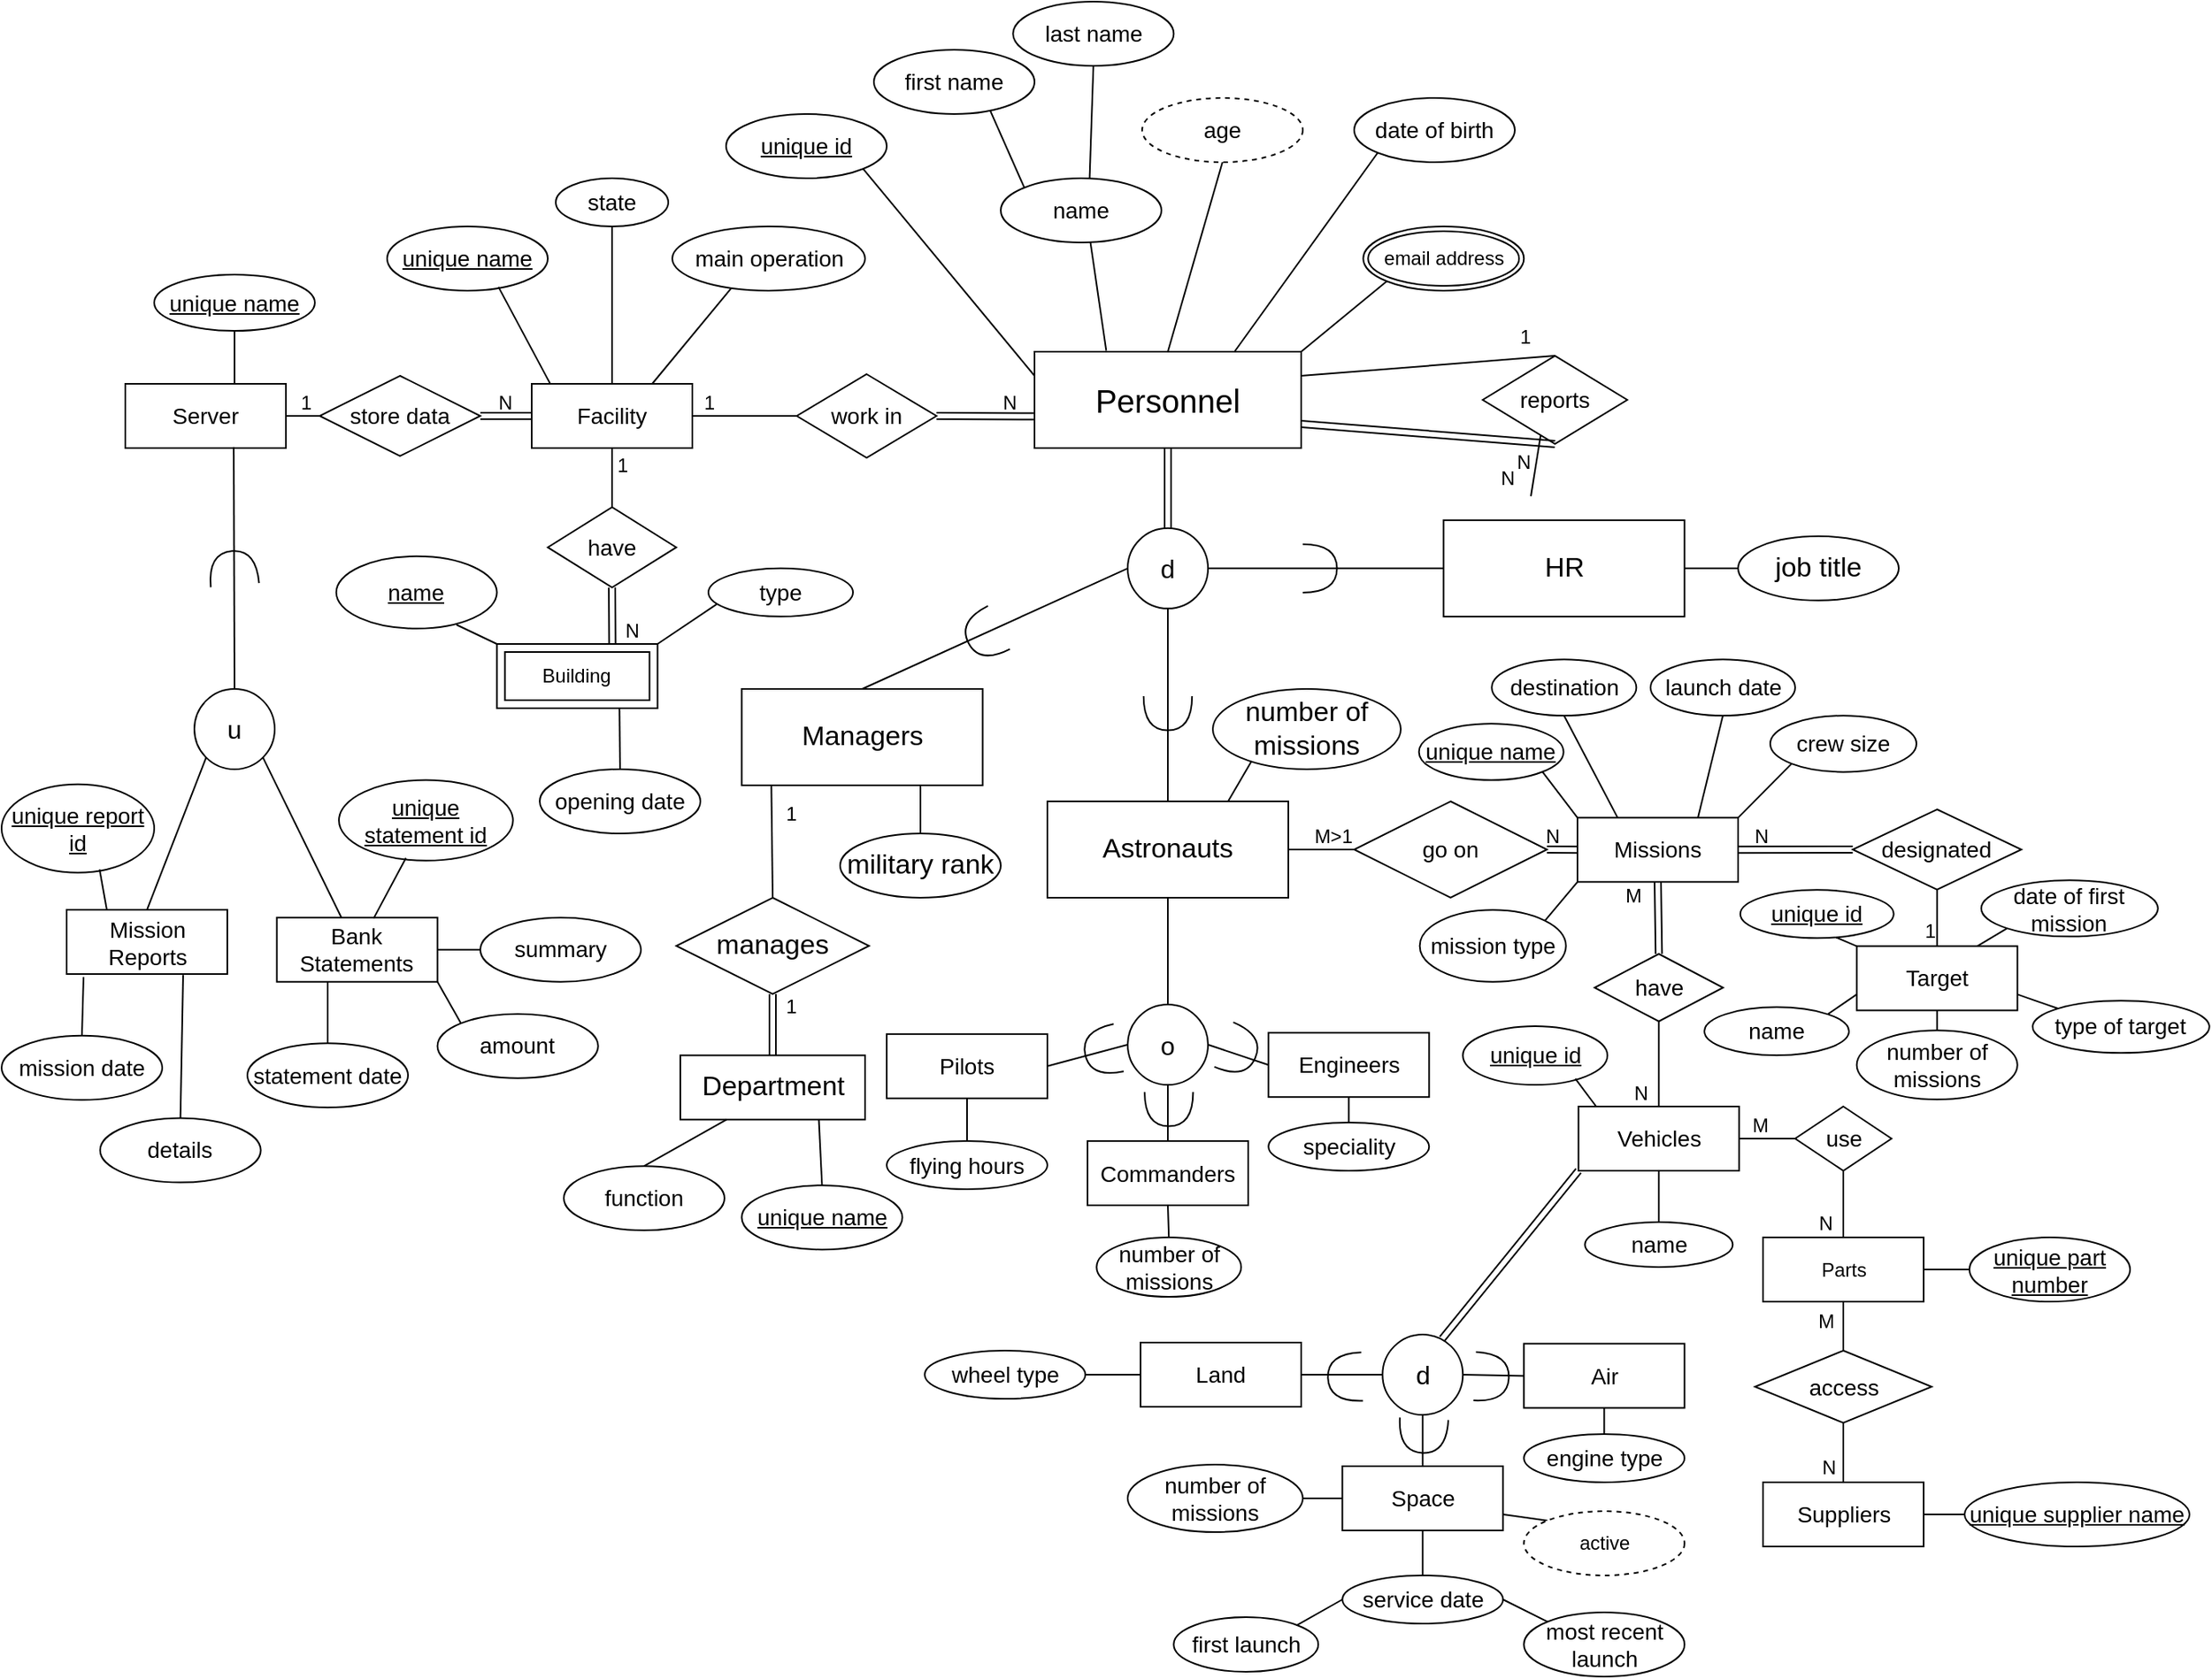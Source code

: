 <mxfile version="13.8.8" type="device"><diagram id="C5RBs43oDa-KdzZeNtuy" name="Page-1"><mxGraphModel dx="3171" dy="3664" grid="1" gridSize="10" guides="1" tooltips="1" connect="1" arrows="1" fold="1" page="1" pageScale="1" pageWidth="827" pageHeight="1169" math="0" shadow="0"><root><mxCell id="WIyWlLk6GJQsqaUBKTNV-0"/><mxCell id="WIyWlLk6GJQsqaUBKTNV-1" parent="WIyWlLk6GJQsqaUBKTNV-0"/><mxCell id="EXx8GxWG9UXFzXzVtaHN-18" value="&lt;font style=&quot;font-size: 20px&quot;&gt;Personnel&lt;/font&gt;" style="whiteSpace=wrap;html=1;align=center;rounded=0;" parent="WIyWlLk6GJQsqaUBKTNV-1" vertex="1"><mxGeometry x="303" y="-2042" width="166" height="60" as="geometry"/></mxCell><mxCell id="EXx8GxWG9UXFzXzVtaHN-19" value="&lt;font style=&quot;font-size: 16px&quot;&gt;d&lt;/font&gt;" style="ellipse;whiteSpace=wrap;html=1;aspect=fixed;rounded=0;" parent="WIyWlLk6GJQsqaUBKTNV-1" vertex="1"><mxGeometry x="361" y="-1932.08" width="50" height="50" as="geometry"/></mxCell><mxCell id="EXx8GxWG9UXFzXzVtaHN-21" value="" style="endArrow=none;html=1;rounded=0;exitX=0.5;exitY=1;exitDx=0;exitDy=0;entryX=0.5;entryY=0;entryDx=0;entryDy=0;shape=link;" parent="WIyWlLk6GJQsqaUBKTNV-1" source="EXx8GxWG9UXFzXzVtaHN-18" target="EXx8GxWG9UXFzXzVtaHN-19" edge="1"><mxGeometry relative="1" as="geometry"><mxPoint x="302" y="-1742" as="sourcePoint"/><mxPoint x="462" y="-1742" as="targetPoint"/></mxGeometry></mxCell><mxCell id="EXx8GxWG9UXFzXzVtaHN-22" value="Managers" style="whiteSpace=wrap;html=1;align=center;rounded=0;fontSize=17;" parent="WIyWlLk6GJQsqaUBKTNV-1" vertex="1"><mxGeometry x="120.73" y="-1832" width="150" height="60" as="geometry"/></mxCell><mxCell id="EXx8GxWG9UXFzXzVtaHN-23" value="HR" style="whiteSpace=wrap;html=1;align=center;rounded=0;fontSize=17;" parent="WIyWlLk6GJQsqaUBKTNV-1" vertex="1"><mxGeometry x="557.65" y="-1937.08" width="150" height="60" as="geometry"/></mxCell><mxCell id="EXx8GxWG9UXFzXzVtaHN-24" value="Astronauts" style="whiteSpace=wrap;html=1;align=center;rounded=0;fontSize=17;" parent="WIyWlLk6GJQsqaUBKTNV-1" vertex="1"><mxGeometry x="311" y="-1762" width="150" height="60" as="geometry"/></mxCell><mxCell id="EXx8GxWG9UXFzXzVtaHN-27" value="" style="endArrow=none;html=1;rounded=0;fontSize=17;entryX=0.5;entryY=1;entryDx=0;entryDy=0;exitX=0.5;exitY=0;exitDx=0;exitDy=0;" parent="WIyWlLk6GJQsqaUBKTNV-1" source="EXx8GxWG9UXFzXzVtaHN-24" target="EXx8GxWG9UXFzXzVtaHN-19" edge="1"><mxGeometry relative="1" as="geometry"><mxPoint x="380" y="-1770" as="sourcePoint"/><mxPoint x="371" y="-1887" as="targetPoint"/></mxGeometry></mxCell><mxCell id="EXx8GxWG9UXFzXzVtaHN-33" value="" style="endArrow=none;html=1;rounded=0;fontSize=17;exitX=1;exitY=0.5;exitDx=0;exitDy=0;entryX=0;entryY=0.5;entryDx=0;entryDy=0;" parent="WIyWlLk6GJQsqaUBKTNV-1" source="EXx8GxWG9UXFzXzVtaHN-19" target="EXx8GxWG9UXFzXzVtaHN-23" edge="1"><mxGeometry relative="1" as="geometry"><mxPoint x="302" y="-1742" as="sourcePoint"/><mxPoint x="630" y="-1850" as="targetPoint"/></mxGeometry></mxCell><mxCell id="EXx8GxWG9UXFzXzVtaHN-34" value="" style="shape=requiredInterface;html=1;verticalLabelPosition=bottom;rounded=0;fontSize=17;rotation=90;" parent="WIyWlLk6GJQsqaUBKTNV-1" vertex="1"><mxGeometry x="375.36" y="-1832" width="21.27" height="30.17" as="geometry"/></mxCell><mxCell id="EXx8GxWG9UXFzXzVtaHN-38" value="" style="shape=requiredInterface;html=1;verticalLabelPosition=bottom;rounded=0;fontSize=17;rotation=0;" parent="WIyWlLk6GJQsqaUBKTNV-1" vertex="1"><mxGeometry x="470" y="-1922.16" width="21.27" height="30.17" as="geometry"/></mxCell><mxCell id="EXx8GxWG9UXFzXzVtaHN-48" value="military rank" style="ellipse;whiteSpace=wrap;html=1;align=center;rounded=0;fontSize=17;" parent="WIyWlLk6GJQsqaUBKTNV-1" vertex="1"><mxGeometry x="182.0" y="-1742" width="100" height="40" as="geometry"/></mxCell><mxCell id="EXx8GxWG9UXFzXzVtaHN-51" value="" style="endArrow=none;html=1;rounded=0;fontSize=17;entryX=0.5;entryY=0;entryDx=0;entryDy=0;" parent="WIyWlLk6GJQsqaUBKTNV-1" target="EXx8GxWG9UXFzXzVtaHN-48" edge="1"><mxGeometry relative="1" as="geometry"><mxPoint x="232" y="-1772" as="sourcePoint"/><mxPoint x="262" y="-1872" as="targetPoint"/></mxGeometry></mxCell><mxCell id="EXx8GxWG9UXFzXzVtaHN-52" value="job title" style="ellipse;whiteSpace=wrap;html=1;align=center;rounded=0;fontSize=17;" parent="WIyWlLk6GJQsqaUBKTNV-1" vertex="1"><mxGeometry x="741" y="-1927.08" width="100" height="40" as="geometry"/></mxCell><mxCell id="EXx8GxWG9UXFzXzVtaHN-53" value="" style="endArrow=none;html=1;rounded=0;fontSize=17;exitX=0.75;exitY=0;exitDx=0;exitDy=0;entryX=0.217;entryY=0.855;entryDx=0;entryDy=0;entryPerimeter=0;" parent="WIyWlLk6GJQsqaUBKTNV-1" source="EXx8GxWG9UXFzXzVtaHN-24" target="EXx8GxWG9UXFzXzVtaHN-55" edge="1"><mxGeometry relative="1" as="geometry"><mxPoint x="421" y="-1251.82" as="sourcePoint"/><mxPoint x="391" y="-1201.82" as="targetPoint"/></mxGeometry></mxCell><mxCell id="EXx8GxWG9UXFzXzVtaHN-54" value="" style="endArrow=none;html=1;rounded=0;fontSize=17;exitX=1;exitY=0.5;exitDx=0;exitDy=0;entryX=0;entryY=0.5;entryDx=0;entryDy=0;" parent="WIyWlLk6GJQsqaUBKTNV-1" source="EXx8GxWG9UXFzXzVtaHN-23" target="EXx8GxWG9UXFzXzVtaHN-52" edge="1"><mxGeometry relative="1" as="geometry"><mxPoint x="298.96" y="-1702" as="sourcePoint"/><mxPoint x="302" y="-1782" as="targetPoint"/></mxGeometry></mxCell><mxCell id="EXx8GxWG9UXFzXzVtaHN-55" value="number of missions" style="ellipse;whiteSpace=wrap;html=1;align=center;rounded=0;fontSize=17;" parent="WIyWlLk6GJQsqaUBKTNV-1" vertex="1"><mxGeometry x="414" y="-1832.0" width="117" height="50" as="geometry"/></mxCell><mxCell id="EXx8GxWG9UXFzXzVtaHN-56" value="manages" style="shape=rhombus;perimeter=rhombusPerimeter;whiteSpace=wrap;html=1;align=center;rounded=0;fontSize=17;" parent="WIyWlLk6GJQsqaUBKTNV-1" vertex="1"><mxGeometry x="80" y="-1702" width="120" height="60" as="geometry"/></mxCell><mxCell id="EXx8GxWG9UXFzXzVtaHN-57" value="Department" style="whiteSpace=wrap;html=1;align=center;rounded=0;fontSize=17;" parent="WIyWlLk6GJQsqaUBKTNV-1" vertex="1"><mxGeometry x="82.5" y="-1603.83" width="115" height="40" as="geometry"/></mxCell><mxCell id="EXx8GxWG9UXFzXzVtaHN-62" value="" style="endArrow=none;html=1;rounded=0;fontSize=23;exitX=0.5;exitY=1;exitDx=0;exitDy=0;entryX=0.5;entryY=0;entryDx=0;entryDy=0;shape=link;" parent="WIyWlLk6GJQsqaUBKTNV-1" source="EXx8GxWG9UXFzXzVtaHN-56" target="EXx8GxWG9UXFzXzVtaHN-57" edge="1"><mxGeometry relative="1" as="geometry"><mxPoint x="302" y="-1652" as="sourcePoint"/><mxPoint x="462" y="-1652" as="targetPoint"/></mxGeometry></mxCell><mxCell id="EXx8GxWG9UXFzXzVtaHN-63" value="1" style="resizable=0;html=1;align=right;verticalAlign=bottom;" parent="EXx8GxWG9UXFzXzVtaHN-62" connectable="0" vertex="1"><mxGeometry x="1" relative="1" as="geometry"><mxPoint x="15" y="-21.1" as="offset"/></mxGeometry></mxCell><mxCell id="EXx8GxWG9UXFzXzVtaHN-64" value="" style="endArrow=none;html=1;rounded=0;fontSize=24;exitX=0.5;exitY=0;exitDx=0;exitDy=0;entryX=0.123;entryY=1.006;entryDx=0;entryDy=0;entryPerimeter=0;" parent="WIyWlLk6GJQsqaUBKTNV-1" source="EXx8GxWG9UXFzXzVtaHN-56" target="EXx8GxWG9UXFzXzVtaHN-22" edge="1"><mxGeometry relative="1" as="geometry"><mxPoint x="302" y="-1652" as="sourcePoint"/><mxPoint x="170" y="-1750" as="targetPoint"/></mxGeometry></mxCell><mxCell id="EXx8GxWG9UXFzXzVtaHN-65" value="1" style="resizable=0;html=1;align=right;verticalAlign=bottom;" parent="EXx8GxWG9UXFzXzVtaHN-64" connectable="0" vertex="1"><mxGeometry x="1" relative="1" as="geometry"><mxPoint x="15.82" y="26.38" as="offset"/></mxGeometry></mxCell><mxCell id="EXx8GxWG9UXFzXzVtaHN-66" value="function" style="ellipse;whiteSpace=wrap;html=1;align=center;rounded=0;fontSize=14;" parent="WIyWlLk6GJQsqaUBKTNV-1" vertex="1"><mxGeometry x="10" y="-1534.89" width="100" height="40" as="geometry"/></mxCell><mxCell id="EXx8GxWG9UXFzXzVtaHN-69" value="" style="endArrow=none;html=1;rounded=0;fontSize=24;exitX=0.5;exitY=0;exitDx=0;exitDy=0;entryX=0.25;entryY=1;entryDx=0;entryDy=0;" parent="WIyWlLk6GJQsqaUBKTNV-1" source="EXx8GxWG9UXFzXzVtaHN-66" target="EXx8GxWG9UXFzXzVtaHN-57" edge="1"><mxGeometry relative="1" as="geometry"><mxPoint x="-248" y="-1722" as="sourcePoint"/><mxPoint x="-88" y="-1722" as="targetPoint"/></mxGeometry></mxCell><mxCell id="EXx8GxWG9UXFzXzVtaHN-70" value="" style="endArrow=none;html=1;rounded=0;fontSize=24;exitX=0.5;exitY=0;exitDx=0;exitDy=0;entryX=0.75;entryY=1;entryDx=0;entryDy=0;" parent="WIyWlLk6GJQsqaUBKTNV-1" source="EXx8GxWG9UXFzXzVtaHN-71" target="EXx8GxWG9UXFzXzVtaHN-57" edge="1"><mxGeometry relative="1" as="geometry"><mxPoint x="-98.0" y="-1632.0" as="sourcePoint"/><mxPoint x="-28" y="-1732" as="targetPoint"/></mxGeometry></mxCell><mxCell id="EXx8GxWG9UXFzXzVtaHN-71" value="unique name" style="ellipse;whiteSpace=wrap;html=1;align=center;fontStyle=4;rounded=0;fontSize=14;" parent="WIyWlLk6GJQsqaUBKTNV-1" vertex="1"><mxGeometry x="120.73" y="-1522.89" width="100" height="40" as="geometry"/></mxCell><mxCell id="EXx8GxWG9UXFzXzVtaHN-72" value="Pilots" style="whiteSpace=wrap;html=1;align=center;rounded=0;fontSize=14;" parent="WIyWlLk6GJQsqaUBKTNV-1" vertex="1"><mxGeometry x="211" y="-1617.09" width="100" height="40" as="geometry"/></mxCell><mxCell id="EXx8GxWG9UXFzXzVtaHN-73" value="Commanders" style="whiteSpace=wrap;html=1;align=center;rounded=0;fontSize=14;" parent="WIyWlLk6GJQsqaUBKTNV-1" vertex="1"><mxGeometry x="336" y="-1550.47" width="100" height="40" as="geometry"/></mxCell><mxCell id="EXx8GxWG9UXFzXzVtaHN-74" value="Engineers" style="whiteSpace=wrap;html=1;align=center;rounded=0;fontSize=14;" parent="WIyWlLk6GJQsqaUBKTNV-1" vertex="1"><mxGeometry x="448.65" y="-1617.89" width="100" height="40" as="geometry"/></mxCell><mxCell id="EXx8GxWG9UXFzXzVtaHN-75" value="&lt;font style=&quot;font-size: 16px&quot;&gt;o&lt;/font&gt;" style="ellipse;whiteSpace=wrap;html=1;aspect=fixed;rounded=0;" parent="WIyWlLk6GJQsqaUBKTNV-1" vertex="1"><mxGeometry x="361" y="-1635.47" width="50" height="50" as="geometry"/></mxCell><mxCell id="EXx8GxWG9UXFzXzVtaHN-78" value="" style="endArrow=none;html=1;rounded=0;fontSize=14;entryX=0;entryY=0.5;entryDx=0;entryDy=0;exitX=1;exitY=0.5;exitDx=0;exitDy=0;" parent="WIyWlLk6GJQsqaUBKTNV-1" source="EXx8GxWG9UXFzXzVtaHN-72" target="EXx8GxWG9UXFzXzVtaHN-75" edge="1"><mxGeometry relative="1" as="geometry"><mxPoint x="105" y="-1505.47" as="sourcePoint"/><mxPoint x="265" y="-1505.47" as="targetPoint"/></mxGeometry></mxCell><mxCell id="EXx8GxWG9UXFzXzVtaHN-79" value="" style="endArrow=none;html=1;rounded=0;fontSize=14;entryX=0.5;entryY=1;entryDx=0;entryDy=0;exitX=0.5;exitY=0;exitDx=0;exitDy=0;" parent="WIyWlLk6GJQsqaUBKTNV-1" source="EXx8GxWG9UXFzXzVtaHN-73" target="EXx8GxWG9UXFzXzVtaHN-75" edge="1"><mxGeometry relative="1" as="geometry"><mxPoint x="126" y="-1505.47" as="sourcePoint"/><mxPoint x="286" y="-1505.47" as="targetPoint"/></mxGeometry></mxCell><mxCell id="EXx8GxWG9UXFzXzVtaHN-80" value="" style="endArrow=none;html=1;rounded=0;fontSize=14;exitX=1;exitY=0.5;exitDx=0;exitDy=0;entryX=0;entryY=0.5;entryDx=0;entryDy=0;" parent="WIyWlLk6GJQsqaUBKTNV-1" source="EXx8GxWG9UXFzXzVtaHN-75" target="EXx8GxWG9UXFzXzVtaHN-74" edge="1"><mxGeometry relative="1" as="geometry"><mxPoint x="466" y="-1655.47" as="sourcePoint"/><mxPoint x="626" y="-1655.47" as="targetPoint"/></mxGeometry></mxCell><mxCell id="EXx8GxWG9UXFzXzVtaHN-81" value="" style="shape=requiredInterface;html=1;verticalLabelPosition=bottom;rounded=0;fontSize=17;rotation=90;" parent="WIyWlLk6GJQsqaUBKTNV-1" vertex="1"><mxGeometry x="376" y="-1585.47" width="21.27" height="30.17" as="geometry"/></mxCell><mxCell id="EXx8GxWG9UXFzXzVtaHN-82" value="" style="group;rotation=15;" parent="WIyWlLk6GJQsqaUBKTNV-1" vertex="1" connectable="0"><mxGeometry x="328.351" y="-1624.504" width="32.649" height="36.538" as="geometry"/></mxCell><mxCell id="EXx8GxWG9UXFzXzVtaHN-84" value="" style="shape=requiredInterface;html=1;verticalLabelPosition=bottom;rounded=0;fontSize=17;rotation=-192;" parent="EXx8GxWG9UXFzXzVtaHN-82" vertex="1"><mxGeometry x="6" y="3" width="21.27" height="30.17" as="geometry"/></mxCell><mxCell id="EXx8GxWG9UXFzXzVtaHN-85" value="" style="group;rotation=-130;" parent="WIyWlLk6GJQsqaUBKTNV-1" vertex="1" connectable="0"><mxGeometry x="414.001" y="-1624.504" width="32.649" height="36.538" as="geometry"/></mxCell><mxCell id="EXx8GxWG9UXFzXzVtaHN-87" value="" style="shape=requiredInterface;html=1;verticalLabelPosition=bottom;rounded=0;fontSize=17;rotation=-337;" parent="EXx8GxWG9UXFzXzVtaHN-85" vertex="1"><mxGeometry x="6" y="3" width="21.27" height="30.17" as="geometry"/></mxCell><mxCell id="EXx8GxWG9UXFzXzVtaHN-88" value="" style="endArrow=none;html=1;rounded=0;fontSize=14;exitX=0.5;exitY=1;exitDx=0;exitDy=0;entryX=0.5;entryY=0;entryDx=0;entryDy=0;" parent="WIyWlLk6GJQsqaUBKTNV-1" source="EXx8GxWG9UXFzXzVtaHN-24" target="EXx8GxWG9UXFzXzVtaHN-75" edge="1"><mxGeometry relative="1" as="geometry"><mxPoint x="311" y="-1221.82" as="sourcePoint"/><mxPoint x="471" y="-1221.82" as="targetPoint"/></mxGeometry></mxCell><mxCell id="EXx8GxWG9UXFzXzVtaHN-89" value="flying hours" style="ellipse;whiteSpace=wrap;html=1;align=center;rounded=0;fontSize=14;" parent="WIyWlLk6GJQsqaUBKTNV-1" vertex="1"><mxGeometry x="211" y="-1550.47" width="100" height="30" as="geometry"/></mxCell><mxCell id="EXx8GxWG9UXFzXzVtaHN-90" value="number of missions" style="ellipse;whiteSpace=wrap;html=1;align=center;rounded=0;fontSize=14;" parent="WIyWlLk6GJQsqaUBKTNV-1" vertex="1"><mxGeometry x="341.64" y="-1490.47" width="90" height="37" as="geometry"/></mxCell><mxCell id="EXx8GxWG9UXFzXzVtaHN-91" value="speciality" style="ellipse;whiteSpace=wrap;html=1;align=center;rounded=0;fontSize=14;" parent="WIyWlLk6GJQsqaUBKTNV-1" vertex="1"><mxGeometry x="448.65" y="-1562.0" width="100" height="30" as="geometry"/></mxCell><mxCell id="EXx8GxWG9UXFzXzVtaHN-92" value="" style="endArrow=none;html=1;rounded=0;fontSize=14;entryX=0.5;entryY=0;entryDx=0;entryDy=0;exitX=0.5;exitY=1;exitDx=0;exitDy=0;" parent="WIyWlLk6GJQsqaUBKTNV-1" source="EXx8GxWG9UXFzXzVtaHN-73" target="EXx8GxWG9UXFzXzVtaHN-90" edge="1"><mxGeometry relative="1" as="geometry"><mxPoint x="286" y="-1665.47" as="sourcePoint"/><mxPoint x="446" y="-1665.47" as="targetPoint"/></mxGeometry></mxCell><mxCell id="EXx8GxWG9UXFzXzVtaHN-93" value="" style="endArrow=none;html=1;rounded=0;fontSize=14;entryX=0.5;entryY=0;entryDx=0;entryDy=0;exitX=0.5;exitY=1;exitDx=0;exitDy=0;" parent="WIyWlLk6GJQsqaUBKTNV-1" source="EXx8GxWG9UXFzXzVtaHN-74" target="EXx8GxWG9UXFzXzVtaHN-91" edge="1"><mxGeometry relative="1" as="geometry"><mxPoint x="393.65" y="-1698.41" as="sourcePoint"/><mxPoint x="553.65" y="-1698.41" as="targetPoint"/></mxGeometry></mxCell><mxCell id="EXx8GxWG9UXFzXzVtaHN-94" value="" style="endArrow=none;html=1;rounded=0;fontSize=14;entryX=0.5;entryY=1;entryDx=0;entryDy=0;exitX=0.5;exitY=0;exitDx=0;exitDy=0;" parent="WIyWlLk6GJQsqaUBKTNV-1" source="EXx8GxWG9UXFzXzVtaHN-89" target="EXx8GxWG9UXFzXzVtaHN-72" edge="1"><mxGeometry relative="1" as="geometry"><mxPoint x="286" y="-1665.47" as="sourcePoint"/><mxPoint x="446" y="-1665.47" as="targetPoint"/></mxGeometry></mxCell><mxCell id="EXx8GxWG9UXFzXzVtaHN-95" value="go on" style="shape=rhombus;perimeter=rhombusPerimeter;whiteSpace=wrap;html=1;align=center;rounded=0;fontSize=14;" parent="WIyWlLk6GJQsqaUBKTNV-1" vertex="1"><mxGeometry x="502" y="-1762" width="120" height="60" as="geometry"/></mxCell><mxCell id="EXx8GxWG9UXFzXzVtaHN-96" value="Missions" style="whiteSpace=wrap;html=1;align=center;rounded=0;fontSize=14;" parent="WIyWlLk6GJQsqaUBKTNV-1" vertex="1"><mxGeometry x="641" y="-1751.83" width="100" height="40" as="geometry"/></mxCell><mxCell id="EXx8GxWG9UXFzXzVtaHN-98" value="" style="endArrow=none;html=1;rounded=0;fontSize=14;entryX=1;entryY=0.5;entryDx=0;entryDy=0;exitX=0;exitY=0.5;exitDx=0;exitDy=0;" parent="WIyWlLk6GJQsqaUBKTNV-1" source="EXx8GxWG9UXFzXzVtaHN-95" target="EXx8GxWG9UXFzXzVtaHN-24" edge="1"><mxGeometry relative="1" as="geometry"><mxPoint x="561" y="-1261.82" as="sourcePoint"/><mxPoint x="721" y="-1261.82" as="targetPoint"/></mxGeometry></mxCell><mxCell id="EXx8GxWG9UXFzXzVtaHN-99" value="M&amp;gt;1" style="resizable=0;html=1;align=right;verticalAlign=bottom;" parent="EXx8GxWG9UXFzXzVtaHN-98" connectable="0" vertex="1"><mxGeometry x="1" relative="1" as="geometry"><mxPoint x="40" as="offset"/></mxGeometry></mxCell><mxCell id="EXx8GxWG9UXFzXzVtaHN-100" value="" style="endArrow=none;html=1;rounded=0;fontSize=14;exitX=1;exitY=0.5;exitDx=0;exitDy=0;entryX=0;entryY=0.5;entryDx=0;entryDy=0;shape=link;" parent="WIyWlLk6GJQsqaUBKTNV-1" source="EXx8GxWG9UXFzXzVtaHN-95" target="EXx8GxWG9UXFzXzVtaHN-96" edge="1"><mxGeometry relative="1" as="geometry"><mxPoint x="561" y="-1261.82" as="sourcePoint"/><mxPoint x="721" y="-1261.82" as="targetPoint"/></mxGeometry></mxCell><mxCell id="EXx8GxWG9UXFzXzVtaHN-101" value="N" style="resizable=0;html=1;align=right;verticalAlign=bottom;" parent="EXx8GxWG9UXFzXzVtaHN-100" connectable="0" vertex="1"><mxGeometry x="1" relative="1" as="geometry"><mxPoint x="-10.34" as="offset"/></mxGeometry></mxCell><mxCell id="EXx8GxWG9UXFzXzVtaHN-102" value="destination" style="ellipse;whiteSpace=wrap;html=1;align=center;rounded=0;fontSize=14;" parent="WIyWlLk6GJQsqaUBKTNV-1" vertex="1"><mxGeometry x="587.65" y="-1850.37" width="90" height="35" as="geometry"/></mxCell><mxCell id="EXx8GxWG9UXFzXzVtaHN-103" value="launch date" style="ellipse;whiteSpace=wrap;html=1;align=center;rounded=0;fontSize=14;" parent="WIyWlLk6GJQsqaUBKTNV-1" vertex="1"><mxGeometry x="686.5" y="-1850.37" width="90" height="35" as="geometry"/></mxCell><mxCell id="EXx8GxWG9UXFzXzVtaHN-104" value="&lt;u&gt;unique name&lt;/u&gt;" style="ellipse;whiteSpace=wrap;html=1;align=center;rounded=0;fontSize=14;" parent="WIyWlLk6GJQsqaUBKTNV-1" vertex="1"><mxGeometry x="542.32" y="-1810.33" width="90" height="35.08" as="geometry"/></mxCell><mxCell id="EXx8GxWG9UXFzXzVtaHN-105" value="crew size" style="ellipse;whiteSpace=wrap;html=1;align=center;rounded=0;fontSize=14;" parent="WIyWlLk6GJQsqaUBKTNV-1" vertex="1"><mxGeometry x="761" y="-1815.37" width="91" height="35.08" as="geometry"/></mxCell><mxCell id="EXx8GxWG9UXFzXzVtaHN-106" value="" style="endArrow=none;html=1;rounded=0;fontSize=14;entryX=0;entryY=0;entryDx=0;entryDy=0;exitX=1;exitY=1;exitDx=0;exitDy=0;" parent="WIyWlLk6GJQsqaUBKTNV-1" source="EXx8GxWG9UXFzXzVtaHN-104" target="EXx8GxWG9UXFzXzVtaHN-96" edge="1"><mxGeometry relative="1" as="geometry"><mxPoint x="701" y="-1261.82" as="sourcePoint"/><mxPoint x="861" y="-1261.82" as="targetPoint"/></mxGeometry></mxCell><mxCell id="EXx8GxWG9UXFzXzVtaHN-107" value="" style="endArrow=none;html=1;rounded=0;fontSize=14;entryX=0.25;entryY=0;entryDx=0;entryDy=0;exitX=0.5;exitY=1;exitDx=0;exitDy=0;" parent="WIyWlLk6GJQsqaUBKTNV-1" source="EXx8GxWG9UXFzXzVtaHN-102" target="EXx8GxWG9UXFzXzVtaHN-96" edge="1"><mxGeometry relative="1" as="geometry"><mxPoint x="821" y="-1379.82" as="sourcePoint"/><mxPoint x="871" y="-1251.82" as="targetPoint"/></mxGeometry></mxCell><mxCell id="EXx8GxWG9UXFzXzVtaHN-108" value="" style="endArrow=none;html=1;rounded=0;fontSize=14;entryX=0.75;entryY=0;entryDx=0;entryDy=0;exitX=0.5;exitY=1;exitDx=0;exitDy=0;" parent="WIyWlLk6GJQsqaUBKTNV-1" source="EXx8GxWG9UXFzXzVtaHN-103" target="EXx8GxWG9UXFzXzVtaHN-96" edge="1"><mxGeometry relative="1" as="geometry"><mxPoint x="721" y="-1241.82" as="sourcePoint"/><mxPoint x="881" y="-1241.82" as="targetPoint"/></mxGeometry></mxCell><mxCell id="EXx8GxWG9UXFzXzVtaHN-109" value="" style="endArrow=none;html=1;rounded=0;fontSize=14;exitX=1;exitY=0;exitDx=0;exitDy=0;entryX=0;entryY=1;entryDx=0;entryDy=0;" parent="WIyWlLk6GJQsqaUBKTNV-1" source="EXx8GxWG9UXFzXzVtaHN-96" target="EXx8GxWG9UXFzXzVtaHN-105" edge="1"><mxGeometry relative="1" as="geometry"><mxPoint x="741" y="-1222.3" as="sourcePoint"/><mxPoint x="901" y="-1222.3" as="targetPoint"/></mxGeometry></mxCell><mxCell id="EXx8GxWG9UXFzXzVtaHN-110" value="designated" style="shape=rhombus;perimeter=rhombusPerimeter;whiteSpace=wrap;html=1;align=center;rounded=0;fontSize=14;" parent="WIyWlLk6GJQsqaUBKTNV-1" vertex="1"><mxGeometry x="812.35" y="-1757" width="105" height="50" as="geometry"/></mxCell><mxCell id="EXx8GxWG9UXFzXzVtaHN-111" value="Target" style="whiteSpace=wrap;html=1;align=center;rounded=0;fontSize=14;" parent="WIyWlLk6GJQsqaUBKTNV-1" vertex="1"><mxGeometry x="814.85" y="-1671.83" width="100" height="40" as="geometry"/></mxCell><mxCell id="EXx8GxWG9UXFzXzVtaHN-113" value="" style="endArrow=none;html=1;rounded=0;fontSize=14;exitX=0;exitY=0.5;exitDx=0;exitDy=0;entryX=1;entryY=0.5;entryDx=0;entryDy=0;shape=link;" parent="WIyWlLk6GJQsqaUBKTNV-1" source="EXx8GxWG9UXFzXzVtaHN-110" target="EXx8GxWG9UXFzXzVtaHN-96" edge="1"><mxGeometry relative="1" as="geometry"><mxPoint x="870.52" y="-1221.82" as="sourcePoint"/><mxPoint x="870.52" y="-1261.82" as="targetPoint"/></mxGeometry></mxCell><mxCell id="EXx8GxWG9UXFzXzVtaHN-114" value="N" style="resizable=0;html=1;align=right;verticalAlign=bottom;" parent="EXx8GxWG9UXFzXzVtaHN-113" connectable="0" vertex="1"><mxGeometry x="1" relative="1" as="geometry"><mxPoint x="20.08" y="-0.17" as="offset"/></mxGeometry></mxCell><mxCell id="EXx8GxWG9UXFzXzVtaHN-115" value="" style="endArrow=none;html=1;rounded=0;fontSize=14;exitX=0.5;exitY=1;exitDx=0;exitDy=0;entryX=0.5;entryY=0;entryDx=0;entryDy=0;" parent="WIyWlLk6GJQsqaUBKTNV-1" source="EXx8GxWG9UXFzXzVtaHN-110" target="EXx8GxWG9UXFzXzVtaHN-111" edge="1"><mxGeometry relative="1" as="geometry"><mxPoint x="893.35" y="-1669.14" as="sourcePoint"/><mxPoint x="893.35" y="-1564.14" as="targetPoint"/></mxGeometry></mxCell><mxCell id="EXx8GxWG9UXFzXzVtaHN-116" value="1" style="resizable=0;html=1;align=right;verticalAlign=bottom;" parent="EXx8GxWG9UXFzXzVtaHN-115" connectable="0" vertex="1"><mxGeometry x="1" relative="1" as="geometry"><mxPoint x="-1.776e-15" y="-0.33" as="offset"/></mxGeometry></mxCell><mxCell id="EXx8GxWG9UXFzXzVtaHN-117" value="unique id" style="ellipse;whiteSpace=wrap;html=1;align=center;fontStyle=4;rounded=0;fontSize=14;" parent="WIyWlLk6GJQsqaUBKTNV-1" vertex="1"><mxGeometry x="742.35" y="-1706.83" width="95.5" height="30" as="geometry"/></mxCell><mxCell id="EXx8GxWG9UXFzXzVtaHN-119" value="name" style="ellipse;whiteSpace=wrap;html=1;align=center;rounded=0;fontSize=14;" parent="WIyWlLk6GJQsqaUBKTNV-1" vertex="1"><mxGeometry x="720" y="-1633.83" width="90" height="30" as="geometry"/></mxCell><mxCell id="EXx8GxWG9UXFzXzVtaHN-120" value="date of first mission" style="ellipse;whiteSpace=wrap;html=1;align=center;rounded=0;fontSize=14;" parent="WIyWlLk6GJQsqaUBKTNV-1" vertex="1"><mxGeometry x="892.35" y="-1712.83" width="110" height="35" as="geometry"/></mxCell><mxCell id="EXx8GxWG9UXFzXzVtaHN-121" value="type of target" style="ellipse;whiteSpace=wrap;html=1;align=center;rounded=0;fontSize=14;" parent="WIyWlLk6GJQsqaUBKTNV-1" vertex="1"><mxGeometry x="924.35" y="-1637.83" width="110" height="32.5" as="geometry"/></mxCell><mxCell id="EXx8GxWG9UXFzXzVtaHN-122" value="number of missions" style="ellipse;whiteSpace=wrap;html=1;align=center;rounded=0;fontSize=14;" parent="WIyWlLk6GJQsqaUBKTNV-1" vertex="1"><mxGeometry x="814.85" y="-1619.39" width="100" height="43" as="geometry"/></mxCell><mxCell id="EXx8GxWG9UXFzXzVtaHN-123" value="" style="endArrow=none;html=1;rounded=0;fontSize=14;exitX=0;exitY=0;exitDx=0;exitDy=0;entryX=0.625;entryY=0.986;entryDx=0;entryDy=0;entryPerimeter=0;" parent="WIyWlLk6GJQsqaUBKTNV-1" source="EXx8GxWG9UXFzXzVtaHN-111" target="EXx8GxWG9UXFzXzVtaHN-117" edge="1"><mxGeometry relative="1" as="geometry"><mxPoint x="623.35" y="-1524.14" as="sourcePoint"/><mxPoint x="783.35" y="-1524.14" as="targetPoint"/></mxGeometry></mxCell><mxCell id="EXx8GxWG9UXFzXzVtaHN-124" value="" style="endArrow=none;html=1;rounded=0;fontSize=14;exitX=0;exitY=0.75;exitDx=0;exitDy=0;entryX=1;entryY=0;entryDx=0;entryDy=0;" parent="WIyWlLk6GJQsqaUBKTNV-1" source="EXx8GxWG9UXFzXzVtaHN-111" target="EXx8GxWG9UXFzXzVtaHN-119" edge="1"><mxGeometry relative="1" as="geometry"><mxPoint x="633.35" y="-1474.14" as="sourcePoint"/><mxPoint x="793.35" y="-1474.14" as="targetPoint"/></mxGeometry></mxCell><mxCell id="EXx8GxWG9UXFzXzVtaHN-125" value="" style="endArrow=none;html=1;rounded=0;fontSize=14;exitX=0.75;exitY=0;exitDx=0;exitDy=0;entryX=0;entryY=1;entryDx=0;entryDy=0;" parent="WIyWlLk6GJQsqaUBKTNV-1" source="EXx8GxWG9UXFzXzVtaHN-111" target="EXx8GxWG9UXFzXzVtaHN-120" edge="1"><mxGeometry relative="1" as="geometry"><mxPoint x="643.35" y="-1464.14" as="sourcePoint"/><mxPoint x="803.35" y="-1464.14" as="targetPoint"/></mxGeometry></mxCell><mxCell id="EXx8GxWG9UXFzXzVtaHN-126" value="" style="endArrow=none;html=1;rounded=0;fontSize=14;exitX=1;exitY=0.75;exitDx=0;exitDy=0;entryX=0;entryY=0;entryDx=0;entryDy=0;" parent="WIyWlLk6GJQsqaUBKTNV-1" source="EXx8GxWG9UXFzXzVtaHN-111" target="EXx8GxWG9UXFzXzVtaHN-121" edge="1"><mxGeometry relative="1" as="geometry"><mxPoint x="653.35" y="-1454.14" as="sourcePoint"/><mxPoint x="813.35" y="-1454.14" as="targetPoint"/></mxGeometry></mxCell><mxCell id="EXx8GxWG9UXFzXzVtaHN-127" value="" style="endArrow=none;html=1;rounded=0;fontSize=14;exitX=0.5;exitY=1;exitDx=0;exitDy=0;entryX=0.5;entryY=0;entryDx=0;entryDy=0;" parent="WIyWlLk6GJQsqaUBKTNV-1" source="EXx8GxWG9UXFzXzVtaHN-111" target="EXx8GxWG9UXFzXzVtaHN-122" edge="1"><mxGeometry relative="1" as="geometry"><mxPoint x="663.35" y="-1444.14" as="sourcePoint"/><mxPoint x="813.35" y="-1464.14" as="targetPoint"/></mxGeometry></mxCell><mxCell id="EXx8GxWG9UXFzXzVtaHN-128" value="Vehicles" style="whiteSpace=wrap;html=1;align=center;rounded=0;fontSize=14;" parent="WIyWlLk6GJQsqaUBKTNV-1" vertex="1"><mxGeometry x="641.65" y="-1572" width="100" height="40" as="geometry"/></mxCell><mxCell id="EXx8GxWG9UXFzXzVtaHN-130" value="&lt;font style=&quot;font-size: 16px&quot;&gt;d&lt;/font&gt;" style="ellipse;whiteSpace=wrap;html=1;aspect=fixed;rounded=0;" parent="WIyWlLk6GJQsqaUBKTNV-1" vertex="1"><mxGeometry x="519.65" y="-1430.0" width="50" height="50" as="geometry"/></mxCell><mxCell id="EXx8GxWG9UXFzXzVtaHN-131" value="Land" style="whiteSpace=wrap;html=1;align=center;rounded=0;fontSize=14;" parent="WIyWlLk6GJQsqaUBKTNV-1" vertex="1"><mxGeometry x="369" y="-1425.0" width="100" height="40" as="geometry"/></mxCell><mxCell id="EXx8GxWG9UXFzXzVtaHN-132" value="Air" style="whiteSpace=wrap;html=1;align=center;rounded=0;fontSize=14;" parent="WIyWlLk6GJQsqaUBKTNV-1" vertex="1"><mxGeometry x="607.65" y="-1424.3" width="100" height="40" as="geometry"/></mxCell><mxCell id="EXx8GxWG9UXFzXzVtaHN-134" value="Space" style="whiteSpace=wrap;html=1;align=center;rounded=0;fontSize=14;" parent="WIyWlLk6GJQsqaUBKTNV-1" vertex="1"><mxGeometry x="494.65" y="-1348.0" width="100" height="40" as="geometry"/></mxCell><mxCell id="EXx8GxWG9UXFzXzVtaHN-136" value="" style="endArrow=none;html=1;rounded=0;fontSize=14;entryX=0.744;entryY=0.052;entryDx=0;entryDy=0;exitX=0;exitY=1;exitDx=0;exitDy=0;shape=link;entryPerimeter=0;" parent="WIyWlLk6GJQsqaUBKTNV-1" source="EXx8GxWG9UXFzXzVtaHN-128" target="EXx8GxWG9UXFzXzVtaHN-130" edge="1"><mxGeometry relative="1" as="geometry"><mxPoint x="796" y="-1145.29" as="sourcePoint"/><mxPoint x="956" y="-1145.29" as="targetPoint"/></mxGeometry></mxCell><mxCell id="EXx8GxWG9UXFzXzVtaHN-137" value="" style="endArrow=none;html=1;rounded=0;fontSize=14;exitX=0;exitY=0.5;exitDx=0;exitDy=0;entryX=1;entryY=0.5;entryDx=0;entryDy=0;" parent="WIyWlLk6GJQsqaUBKTNV-1" source="EXx8GxWG9UXFzXzVtaHN-130" target="EXx8GxWG9UXFzXzVtaHN-131" edge="1"><mxGeometry relative="1" as="geometry"><mxPoint x="589.65" y="-1425.0" as="sourcePoint"/><mxPoint x="749.65" y="-1425.0" as="targetPoint"/></mxGeometry></mxCell><mxCell id="EXx8GxWG9UXFzXzVtaHN-138" value="" style="endArrow=none;html=1;rounded=0;fontSize=14;exitX=0.5;exitY=1;exitDx=0;exitDy=0;entryX=0.5;entryY=0;entryDx=0;entryDy=0;" parent="WIyWlLk6GJQsqaUBKTNV-1" source="EXx8GxWG9UXFzXzVtaHN-130" target="EXx8GxWG9UXFzXzVtaHN-134" edge="1"><mxGeometry relative="1" as="geometry"><mxPoint x="599.65" y="-1415.0" as="sourcePoint"/><mxPoint x="759.65" y="-1415.0" as="targetPoint"/></mxGeometry></mxCell><mxCell id="EXx8GxWG9UXFzXzVtaHN-139" value="" style="endArrow=none;html=1;rounded=0;fontSize=14;entryX=0;entryY=0.5;entryDx=0;entryDy=0;exitX=1;exitY=0.5;exitDx=0;exitDy=0;" parent="WIyWlLk6GJQsqaUBKTNV-1" source="EXx8GxWG9UXFzXzVtaHN-130" target="EXx8GxWG9UXFzXzVtaHN-132" edge="1"><mxGeometry relative="1" as="geometry"><mxPoint x="594.65" y="-1421.53" as="sourcePoint"/><mxPoint x="739.65" y="-1395.0" as="targetPoint"/></mxGeometry></mxCell><mxCell id="EXx8GxWG9UXFzXzVtaHN-140" value="unique id" style="ellipse;whiteSpace=wrap;html=1;align=center;fontStyle=4;rounded=0;fontSize=14;" parent="WIyWlLk6GJQsqaUBKTNV-1" vertex="1"><mxGeometry x="569.65" y="-1622" width="90" height="36.53" as="geometry"/></mxCell><mxCell id="EXx8GxWG9UXFzXzVtaHN-141" value="name" style="ellipse;whiteSpace=wrap;html=1;align=center;rounded=0;fontSize=14;" parent="WIyWlLk6GJQsqaUBKTNV-1" vertex="1"><mxGeometry x="645.65" y="-1500" width="92" height="28" as="geometry"/></mxCell><mxCell id="EXx8GxWG9UXFzXzVtaHN-142" value="" style="endArrow=none;html=1;rounded=0;fontSize=14;exitX=0.5;exitY=1;exitDx=0;exitDy=0;entryX=0.5;entryY=0;entryDx=0;entryDy=0;" parent="WIyWlLk6GJQsqaUBKTNV-1" source="EXx8GxWG9UXFzXzVtaHN-128" target="EXx8GxWG9UXFzXzVtaHN-141" edge="1"><mxGeometry relative="1" as="geometry"><mxPoint x="851" y="-1241.82" as="sourcePoint"/><mxPoint x="1011" y="-1241.82" as="targetPoint"/></mxGeometry></mxCell><mxCell id="EXx8GxWG9UXFzXzVtaHN-143" value="" style="endArrow=none;html=1;rounded=0;fontSize=14;entryX=0.11;entryY=0;entryDx=0;entryDy=0;exitX=0.778;exitY=0.896;exitDx=0;exitDy=0;entryPerimeter=0;exitPerimeter=0;" parent="WIyWlLk6GJQsqaUBKTNV-1" source="EXx8GxWG9UXFzXzVtaHN-140" target="EXx8GxWG9UXFzXzVtaHN-128" edge="1"><mxGeometry relative="1" as="geometry"><mxPoint x="911" y="-1221.82" as="sourcePoint"/><mxPoint x="1031" y="-1231.82" as="targetPoint"/></mxGeometry></mxCell><mxCell id="EXx8GxWG9UXFzXzVtaHN-144" value="wheel type" style="ellipse;whiteSpace=wrap;html=1;align=center;rounded=0;fontSize=14;" parent="WIyWlLk6GJQsqaUBKTNV-1" vertex="1"><mxGeometry x="234.65" y="-1420.0" width="100" height="30" as="geometry"/></mxCell><mxCell id="EXx8GxWG9UXFzXzVtaHN-145" value="" style="endArrow=none;html=1;rounded=0;fontSize=14;entryX=0;entryY=0.5;entryDx=0;entryDy=0;exitX=1;exitY=0.5;exitDx=0;exitDy=0;" parent="WIyWlLk6GJQsqaUBKTNV-1" source="EXx8GxWG9UXFzXzVtaHN-144" target="EXx8GxWG9UXFzXzVtaHN-131" edge="1"><mxGeometry relative="1" as="geometry"><mxPoint x="294.65" y="-1341.53" as="sourcePoint"/><mxPoint x="454.65" y="-1341.53" as="targetPoint"/></mxGeometry></mxCell><mxCell id="EXx8GxWG9UXFzXzVtaHN-146" value="engine type" style="ellipse;whiteSpace=wrap;html=1;align=center;rounded=0;fontSize=14;" parent="WIyWlLk6GJQsqaUBKTNV-1" vertex="1"><mxGeometry x="607.65" y="-1368.0" width="100" height="30" as="geometry"/></mxCell><mxCell id="EXx8GxWG9UXFzXzVtaHN-147" value="" style="endArrow=none;html=1;rounded=0;fontSize=14;exitX=0.5;exitY=1;exitDx=0;exitDy=0;entryX=0.5;entryY=0;entryDx=0;entryDy=0;" parent="WIyWlLk6GJQsqaUBKTNV-1" source="EXx8GxWG9UXFzXzVtaHN-132" target="EXx8GxWG9UXFzXzVtaHN-146" edge="1"><mxGeometry relative="1" as="geometry"><mxPoint x="404.65" y="-1281.53" as="sourcePoint"/><mxPoint x="564.65" y="-1281.53" as="targetPoint"/></mxGeometry></mxCell><mxCell id="EXx8GxWG9UXFzXzVtaHN-148" value="first launch" style="ellipse;whiteSpace=wrap;html=1;align=center;rounded=0;fontSize=14;" parent="WIyWlLk6GJQsqaUBKTNV-1" vertex="1"><mxGeometry x="389.65" y="-1254.0" width="90" height="34" as="geometry"/></mxCell><mxCell id="EXx8GxWG9UXFzXzVtaHN-149" value="most recent launch" style="ellipse;whiteSpace=wrap;html=1;align=center;rounded=0;fontSize=14;" parent="WIyWlLk6GJQsqaUBKTNV-1" vertex="1"><mxGeometry x="607.65" y="-1257.0" width="100" height="40" as="geometry"/></mxCell><mxCell id="EXx8GxWG9UXFzXzVtaHN-150" value="number of missions" style="ellipse;whiteSpace=wrap;html=1;align=center;rounded=0;fontSize=14;" parent="WIyWlLk6GJQsqaUBKTNV-1" vertex="1"><mxGeometry x="361" y="-1349" width="109" height="42" as="geometry"/></mxCell><mxCell id="EXx8GxWG9UXFzXzVtaHN-152" value="service date" style="ellipse;whiteSpace=wrap;html=1;align=center;rounded=0;fontSize=14;" parent="WIyWlLk6GJQsqaUBKTNV-1" vertex="1"><mxGeometry x="494.65" y="-1280.0" width="100" height="30" as="geometry"/></mxCell><mxCell id="EXx8GxWG9UXFzXzVtaHN-155" value="" style="endArrow=none;html=1;rounded=0;fontSize=14;exitX=0.5;exitY=0;exitDx=0;exitDy=0;entryX=0.5;entryY=1;entryDx=0;entryDy=0;" parent="WIyWlLk6GJQsqaUBKTNV-1" source="EXx8GxWG9UXFzXzVtaHN-152" target="EXx8GxWG9UXFzXzVtaHN-134" edge="1"><mxGeometry relative="1" as="geometry"><mxPoint x="389.65" y="-1301.53" as="sourcePoint"/><mxPoint x="549.65" y="-1301.53" as="targetPoint"/></mxGeometry></mxCell><mxCell id="EXx8GxWG9UXFzXzVtaHN-157" value="" style="endArrow=none;html=1;rounded=0;fontSize=14;entryX=0;entryY=0.5;entryDx=0;entryDy=0;exitX=1;exitY=0;exitDx=0;exitDy=0;" parent="WIyWlLk6GJQsqaUBKTNV-1" source="EXx8GxWG9UXFzXzVtaHN-148" target="EXx8GxWG9UXFzXzVtaHN-152" edge="1"><mxGeometry relative="1" as="geometry"><mxPoint x="57.3" y="-1262.1" as="sourcePoint"/><mxPoint x="217.3" y="-1262.1" as="targetPoint"/></mxGeometry></mxCell><mxCell id="EXx8GxWG9UXFzXzVtaHN-158" value="" style="endArrow=none;html=1;rounded=0;fontSize=14;entryX=0;entryY=0.5;entryDx=0;entryDy=0;exitX=1;exitY=0.5;exitDx=0;exitDy=0;" parent="WIyWlLk6GJQsqaUBKTNV-1" source="EXx8GxWG9UXFzXzVtaHN-150" target="EXx8GxWG9UXFzXzVtaHN-134" edge="1"><mxGeometry relative="1" as="geometry"><mxPoint x="67.3" y="-1252.1" as="sourcePoint"/><mxPoint x="227.3" y="-1252.1" as="targetPoint"/></mxGeometry></mxCell><mxCell id="EXx8GxWG9UXFzXzVtaHN-159" value="" style="endArrow=none;html=1;rounded=0;fontSize=14;entryX=1;entryY=0.5;entryDx=0;entryDy=0;exitX=0;exitY=0;exitDx=0;exitDy=0;" parent="WIyWlLk6GJQsqaUBKTNV-1" source="EXx8GxWG9UXFzXzVtaHN-149" target="EXx8GxWG9UXFzXzVtaHN-152" edge="1"><mxGeometry relative="1" as="geometry"><mxPoint x="194.65" y="-1256.82" as="sourcePoint"/><mxPoint x="354.65" y="-1256.82" as="targetPoint"/></mxGeometry></mxCell><mxCell id="EXx8GxWG9UXFzXzVtaHN-160" value="" style="endArrow=none;html=1;rounded=0;fontSize=14;entryX=1;entryY=0.75;entryDx=0;entryDy=0;exitX=0;exitY=0;exitDx=0;exitDy=0;" parent="WIyWlLk6GJQsqaUBKTNV-1" source="70uF4e-DqCSqZYHvLQLn-6" target="EXx8GxWG9UXFzXzVtaHN-134" edge="1"><mxGeometry relative="1" as="geometry"><mxPoint x="603.79" y="-1251.009" as="sourcePoint"/><mxPoint x="247.3" y="-1232.1" as="targetPoint"/></mxGeometry></mxCell><mxCell id="EXx8GxWG9UXFzXzVtaHN-162" value="" style="group;rotation=-150;" parent="WIyWlLk6GJQsqaUBKTNV-1" vertex="1" connectable="0"><mxGeometry x="572.001" y="-1421.534" width="32.649" height="36.538" as="geometry"/></mxCell><mxCell id="EXx8GxWG9UXFzXzVtaHN-163" value="" style="shape=requiredInterface;html=1;verticalLabelPosition=bottom;rounded=0;fontSize=17;rotation=-357;" parent="EXx8GxWG9UXFzXzVtaHN-162" vertex="1"><mxGeometry x="5" y="3" width="21.27" height="30.17" as="geometry"/></mxCell><mxCell id="EXx8GxWG9UXFzXzVtaHN-164" value="" style="group;rotation=-60;" parent="WIyWlLk6GJQsqaUBKTNV-1" vertex="1" connectable="0"><mxGeometry x="528.331" y="-1385.004" width="32.649" height="36.538" as="geometry"/></mxCell><mxCell id="EXx8GxWG9UXFzXzVtaHN-165" value="" style="shape=requiredInterface;html=1;verticalLabelPosition=bottom;rounded=0;fontSize=17;rotation=-267;" parent="EXx8GxWG9UXFzXzVtaHN-164" vertex="1"><mxGeometry x="6" y="3" width="21.27" height="30.17" as="geometry"/></mxCell><mxCell id="EXx8GxWG9UXFzXzVtaHN-166" value="" style="group;rotation=25;" parent="WIyWlLk6GJQsqaUBKTNV-1" vertex="1" connectable="0"><mxGeometry x="479.651" y="-1421.534" width="32.649" height="36.538" as="geometry"/></mxCell><mxCell id="EXx8GxWG9UXFzXzVtaHN-167" value="" style="shape=requiredInterface;html=1;verticalLabelPosition=bottom;rounded=0;fontSize=17;rotation=-182;" parent="EXx8GxWG9UXFzXzVtaHN-166" vertex="1"><mxGeometry x="6" y="3" width="21.27" height="30.17" as="geometry"/></mxCell><mxCell id="EXx8GxWG9UXFzXzVtaHN-168" value="have" style="shape=rhombus;perimeter=rhombusPerimeter;whiteSpace=wrap;html=1;align=center;rounded=0;fontSize=14;" parent="WIyWlLk6GJQsqaUBKTNV-1" vertex="1"><mxGeometry x="651.65" y="-1667" width="80" height="42" as="geometry"/></mxCell><mxCell id="EXx8GxWG9UXFzXzVtaHN-169" value="" style="endArrow=none;html=1;rounded=0;fontSize=14;exitX=0.5;exitY=1;exitDx=0;exitDy=0;entryX=0.5;entryY=0;entryDx=0;entryDy=0;" parent="WIyWlLk6GJQsqaUBKTNV-1" source="EXx8GxWG9UXFzXzVtaHN-168" target="EXx8GxWG9UXFzXzVtaHN-128" edge="1"><mxGeometry relative="1" as="geometry"><mxPoint x="931" y="-1231.99" as="sourcePoint"/><mxPoint x="931" y="-1211.82" as="targetPoint"/></mxGeometry></mxCell><mxCell id="EXx8GxWG9UXFzXzVtaHN-170" value="N" style="resizable=0;html=1;align=right;verticalAlign=bottom;" parent="EXx8GxWG9UXFzXzVtaHN-169" connectable="0" vertex="1"><mxGeometry x="1" relative="1" as="geometry"><mxPoint x="-6.01" as="offset"/></mxGeometry></mxCell><mxCell id="EXx8GxWG9UXFzXzVtaHN-171" value="" style="endArrow=none;html=1;rounded=0;fontSize=14;exitX=0.5;exitY=0;exitDx=0;exitDy=0;entryX=0.5;entryY=1;entryDx=0;entryDy=0;shape=link;" parent="WIyWlLk6GJQsqaUBKTNV-1" source="EXx8GxWG9UXFzXzVtaHN-168" target="EXx8GxWG9UXFzXzVtaHN-96" edge="1"><mxGeometry relative="1" as="geometry"><mxPoint x="914.62" y="-1230.36" as="sourcePoint"/><mxPoint x="924.62" y="-1248.36" as="targetPoint"/></mxGeometry></mxCell><mxCell id="EXx8GxWG9UXFzXzVtaHN-172" value="M" style="resizable=0;html=1;align=right;verticalAlign=bottom;" parent="EXx8GxWG9UXFzXzVtaHN-171" connectable="0" vertex="1"><mxGeometry x="1" relative="1" as="geometry"><mxPoint x="-9.99" y="17.98" as="offset"/></mxGeometry></mxCell><mxCell id="EXx8GxWG9UXFzXzVtaHN-173" value="first name" style="ellipse;whiteSpace=wrap;html=1;align=center;rounded=0;fontSize=14;" parent="WIyWlLk6GJQsqaUBKTNV-1" vertex="1"><mxGeometry x="203" y="-2230" width="100" height="40" as="geometry"/></mxCell><mxCell id="EXx8GxWG9UXFzXzVtaHN-174" value="last name" style="ellipse;whiteSpace=wrap;html=1;align=center;rounded=0;fontSize=14;" parent="WIyWlLk6GJQsqaUBKTNV-1" vertex="1"><mxGeometry x="289.65" y="-2260" width="100" height="40" as="geometry"/></mxCell><mxCell id="EXx8GxWG9UXFzXzVtaHN-175" value="unique id" style="ellipse;whiteSpace=wrap;html=1;align=center;fontStyle=4;rounded=0;fontSize=14;" parent="WIyWlLk6GJQsqaUBKTNV-1" vertex="1"><mxGeometry x="111.0" y="-2190" width="100" height="40" as="geometry"/></mxCell><mxCell id="EXx8GxWG9UXFzXzVtaHN-178" value="date of birth" style="ellipse;whiteSpace=wrap;html=1;align=center;rounded=0;fontSize=14;" parent="WIyWlLk6GJQsqaUBKTNV-1" vertex="1"><mxGeometry x="502" y="-2200" width="100" height="40" as="geometry"/></mxCell><mxCell id="EXx8GxWG9UXFzXzVtaHN-180" value="" style="endArrow=none;html=1;rounded=0;fontSize=14;entryX=0.5;entryY=1;entryDx=0;entryDy=0;exitX=0.553;exitY=0.006;exitDx=0;exitDy=0;exitPerimeter=0;" parent="WIyWlLk6GJQsqaUBKTNV-1" source="eOOOpA3q1PmFRxu5U1ku-9" target="EXx8GxWG9UXFzXzVtaHN-174" edge="1"><mxGeometry relative="1" as="geometry"><mxPoint x="342" y="-2082" as="sourcePoint"/><mxPoint x="562" y="-2022" as="targetPoint"/></mxGeometry></mxCell><mxCell id="EXx8GxWG9UXFzXzVtaHN-181" value="" style="endArrow=none;html=1;rounded=0;fontSize=14;exitX=1;exitY=1;exitDx=0;exitDy=0;entryX=0;entryY=0.25;entryDx=0;entryDy=0;" parent="WIyWlLk6GJQsqaUBKTNV-1" source="EXx8GxWG9UXFzXzVtaHN-175" target="EXx8GxWG9UXFzXzVtaHN-18" edge="1"><mxGeometry relative="1" as="geometry"><mxPoint x="202" y="-1942" as="sourcePoint"/><mxPoint x="362" y="-1942" as="targetPoint"/></mxGeometry></mxCell><mxCell id="EXx8GxWG9UXFzXzVtaHN-183" value="" style="endArrow=none;html=1;rounded=0;fontSize=14;exitX=0.75;exitY=0;exitDx=0;exitDy=0;entryX=0;entryY=1;entryDx=0;entryDy=0;" parent="WIyWlLk6GJQsqaUBKTNV-1" source="EXx8GxWG9UXFzXzVtaHN-18" target="EXx8GxWG9UXFzXzVtaHN-178" edge="1"><mxGeometry relative="1" as="geometry"><mxPoint x="512" y="-2062.57" as="sourcePoint"/><mxPoint x="672" y="-2062.57" as="targetPoint"/></mxGeometry></mxCell><mxCell id="EXx8GxWG9UXFzXzVtaHN-185" value="" style="endArrow=none;html=1;rounded=0;fontSize=14;entryX=0.724;entryY=0.946;entryDx=0;entryDy=0;exitX=0;exitY=0;exitDx=0;exitDy=0;entryPerimeter=0;" parent="WIyWlLk6GJQsqaUBKTNV-1" source="eOOOpA3q1PmFRxu5U1ku-9" target="EXx8GxWG9UXFzXzVtaHN-173" edge="1"><mxGeometry relative="1" as="geometry"><mxPoint x="302" y="-2082" as="sourcePoint"/><mxPoint x="262" y="-2022" as="targetPoint"/></mxGeometry></mxCell><mxCell id="EXx8GxWG9UXFzXzVtaHN-188" value="age" style="ellipse;whiteSpace=wrap;html=1;align=center;dashed=1;rounded=0;fontSize=14;" parent="WIyWlLk6GJQsqaUBKTNV-1" vertex="1"><mxGeometry x="370" y="-2200" width="100" height="40" as="geometry"/></mxCell><mxCell id="EXx8GxWG9UXFzXzVtaHN-189" value="" style="endArrow=none;html=1;rounded=0;fontSize=14;exitX=0.5;exitY=0;exitDx=0;exitDy=0;entryX=0.5;entryY=1;entryDx=0;entryDy=0;" parent="WIyWlLk6GJQsqaUBKTNV-1" source="EXx8GxWG9UXFzXzVtaHN-18" target="EXx8GxWG9UXFzXzVtaHN-188" edge="1"><mxGeometry relative="1" as="geometry"><mxPoint x="312" y="-1952" as="sourcePoint"/><mxPoint x="472" y="-1952" as="targetPoint"/></mxGeometry></mxCell><mxCell id="EXx8GxWG9UXFzXzVtaHN-190" value="Facility" style="whiteSpace=wrap;html=1;align=center;rounded=0;fontSize=14;" parent="WIyWlLk6GJQsqaUBKTNV-1" vertex="1"><mxGeometry x="-10" y="-2022" width="100" height="40" as="geometry"/></mxCell><mxCell id="EXx8GxWG9UXFzXzVtaHN-191" value="main operation" style="ellipse;whiteSpace=wrap;html=1;align=center;rounded=0;fontSize=14;" parent="WIyWlLk6GJQsqaUBKTNV-1" vertex="1"><mxGeometry x="77.5" y="-2120" width="120" height="40" as="geometry"/></mxCell><mxCell id="EXx8GxWG9UXFzXzVtaHN-192" value="state" style="ellipse;whiteSpace=wrap;html=1;align=center;rounded=0;fontSize=14;" parent="WIyWlLk6GJQsqaUBKTNV-1" vertex="1"><mxGeometry x="5" y="-2150" width="70" height="30" as="geometry"/></mxCell><mxCell id="EXx8GxWG9UXFzXzVtaHN-193" value="unique name" style="ellipse;whiteSpace=wrap;html=1;align=center;fontStyle=4;rounded=0;fontSize=14;" parent="WIyWlLk6GJQsqaUBKTNV-1" vertex="1"><mxGeometry x="-100" y="-2120" width="100" height="40" as="geometry"/></mxCell><mxCell id="EXx8GxWG9UXFzXzVtaHN-194" value="" style="endArrow=none;html=1;rounded=0;fontSize=14;exitX=0.75;exitY=0;exitDx=0;exitDy=0;entryX=0.307;entryY=0.958;entryDx=0;entryDy=0;entryPerimeter=0;" parent="WIyWlLk6GJQsqaUBKTNV-1" source="EXx8GxWG9UXFzXzVtaHN-190" target="EXx8GxWG9UXFzXzVtaHN-191" edge="1"><mxGeometry relative="1" as="geometry"><mxPoint x="182" y="-1942" as="sourcePoint"/><mxPoint x="342" y="-1942" as="targetPoint"/></mxGeometry></mxCell><mxCell id="EXx8GxWG9UXFzXzVtaHN-195" value="" style="endArrow=none;html=1;rounded=0;fontSize=14;exitX=0.693;exitY=0.942;exitDx=0;exitDy=0;entryX=0.117;entryY=0.008;entryDx=0;entryDy=0;entryPerimeter=0;exitPerimeter=0;" parent="WIyWlLk6GJQsqaUBKTNV-1" source="EXx8GxWG9UXFzXzVtaHN-193" target="EXx8GxWG9UXFzXzVtaHN-190" edge="1"><mxGeometry relative="1" as="geometry"><mxPoint x="82" y="-1912" as="sourcePoint"/><mxPoint x="242" y="-1912" as="targetPoint"/></mxGeometry></mxCell><mxCell id="EXx8GxWG9UXFzXzVtaHN-196" value="" style="endArrow=none;html=1;rounded=0;fontSize=14;exitX=0.5;exitY=1;exitDx=0;exitDy=0;entryX=0.5;entryY=0;entryDx=0;entryDy=0;" parent="WIyWlLk6GJQsqaUBKTNV-1" source="EXx8GxWG9UXFzXzVtaHN-192" target="EXx8GxWG9UXFzXzVtaHN-190" edge="1"><mxGeometry relative="1" as="geometry"><mxPoint x="182" y="-1942" as="sourcePoint"/><mxPoint x="52" y="-1970" as="targetPoint"/></mxGeometry></mxCell><mxCell id="EXx8GxWG9UXFzXzVtaHN-198" value="work in" style="shape=rhombus;perimeter=rhombusPerimeter;whiteSpace=wrap;html=1;align=center;rounded=0;fontSize=14;" parent="WIyWlLk6GJQsqaUBKTNV-1" vertex="1"><mxGeometry x="155" y="-2028" width="87" height="52" as="geometry"/></mxCell><mxCell id="EXx8GxWG9UXFzXzVtaHN-200" value="" style="endArrow=none;html=1;rounded=0;fontSize=14;exitX=1;exitY=0.5;exitDx=0;exitDy=0;shape=link;entryX=0.002;entryY=0.671;entryDx=0;entryDy=0;entryPerimeter=0;" parent="WIyWlLk6GJQsqaUBKTNV-1" source="EXx8GxWG9UXFzXzVtaHN-198" target="EXx8GxWG9UXFzXzVtaHN-18" edge="1"><mxGeometry relative="1" as="geometry"><mxPoint x="272.0" y="-1921" as="sourcePoint"/><mxPoint x="303" y="-2000" as="targetPoint"/></mxGeometry></mxCell><mxCell id="EXx8GxWG9UXFzXzVtaHN-201" value="N" style="resizable=0;html=1;align=right;verticalAlign=bottom;" parent="EXx8GxWG9UXFzXzVtaHN-200" connectable="0" vertex="1"><mxGeometry x="1" relative="1" as="geometry"><mxPoint x="-11.49" y="-0.26" as="offset"/></mxGeometry></mxCell><mxCell id="EXx8GxWG9UXFzXzVtaHN-202" value="" style="endArrow=none;html=1;rounded=0;fontSize=14;exitX=0;exitY=0.5;exitDx=0;exitDy=0;entryX=1;entryY=0.5;entryDx=0;entryDy=0;" parent="WIyWlLk6GJQsqaUBKTNV-1" source="EXx8GxWG9UXFzXzVtaHN-198" target="EXx8GxWG9UXFzXzVtaHN-190" edge="1"><mxGeometry relative="1" as="geometry"><mxPoint x="122" y="-1899.79" as="sourcePoint"/><mxPoint x="282" y="-1899.79" as="targetPoint"/></mxGeometry></mxCell><mxCell id="EXx8GxWG9UXFzXzVtaHN-203" value="1" style="resizable=0;html=1;align=right;verticalAlign=bottom;" parent="EXx8GxWG9UXFzXzVtaHN-202" connectable="0" vertex="1"><mxGeometry x="1" relative="1" as="geometry"><mxPoint x="14.23" as="offset"/></mxGeometry></mxCell><mxCell id="EXx8GxWG9UXFzXzVtaHN-204" value="have" style="shape=rhombus;perimeter=rhombusPerimeter;whiteSpace=wrap;html=1;align=center;rounded=0;fontSize=14;" parent="WIyWlLk6GJQsqaUBKTNV-1" vertex="1"><mxGeometry y="-1945.18" width="80" height="50" as="geometry"/></mxCell><mxCell id="EXx8GxWG9UXFzXzVtaHN-206" value="" style="endArrow=none;html=1;rounded=0;fontSize=14;exitX=0.5;exitY=1;exitDx=0;exitDy=0;shape=link;entryX=0.719;entryY=0.016;entryDx=0;entryDy=0;entryPerimeter=0;" parent="WIyWlLk6GJQsqaUBKTNV-1" source="EXx8GxWG9UXFzXzVtaHN-204" target="70uF4e-DqCSqZYHvLQLn-12" edge="1"><mxGeometry relative="1" as="geometry"><mxPoint x="62" y="-1885.18" as="sourcePoint"/><mxPoint x="40.42" y="-1859.01" as="targetPoint"/></mxGeometry></mxCell><mxCell id="EXx8GxWG9UXFzXzVtaHN-207" value="N" style="resizable=0;html=1;align=right;verticalAlign=bottom;" parent="EXx8GxWG9UXFzXzVtaHN-206" connectable="0" vertex="1"><mxGeometry x="1" relative="1" as="geometry"><mxPoint x="17.58" y="-0.34" as="offset"/></mxGeometry></mxCell><mxCell id="EXx8GxWG9UXFzXzVtaHN-208" value="" style="endArrow=none;html=1;rounded=0;fontSize=14;exitX=0.5;exitY=0;exitDx=0;exitDy=0;entryX=0.5;entryY=1;entryDx=0;entryDy=0;" parent="WIyWlLk6GJQsqaUBKTNV-1" source="EXx8GxWG9UXFzXzVtaHN-204" target="EXx8GxWG9UXFzXzVtaHN-190" edge="1"><mxGeometry relative="1" as="geometry"><mxPoint x="8.96" y="-1899.79" as="sourcePoint"/><mxPoint x="168.96" y="-1899.79" as="targetPoint"/></mxGeometry></mxCell><mxCell id="EXx8GxWG9UXFzXzVtaHN-209" value="1" style="resizable=0;html=1;align=right;verticalAlign=bottom;" parent="EXx8GxWG9UXFzXzVtaHN-208" connectable="0" vertex="1"><mxGeometry x="1" relative="1" as="geometry"><mxPoint x="10.1" y="19.85" as="offset"/></mxGeometry></mxCell><mxCell id="EXx8GxWG9UXFzXzVtaHN-212" value="opening date" style="ellipse;whiteSpace=wrap;html=1;align=center;rounded=0;fontSize=14;" parent="WIyWlLk6GJQsqaUBKTNV-1" vertex="1"><mxGeometry x="-5" y="-1782" width="100" height="40" as="geometry"/></mxCell><mxCell id="EXx8GxWG9UXFzXzVtaHN-213" value="name" style="ellipse;whiteSpace=wrap;html=1;align=center;fontStyle=4;rounded=0;fontSize=14;" parent="WIyWlLk6GJQsqaUBKTNV-1" vertex="1"><mxGeometry x="-131.68" y="-1914.58" width="100" height="45" as="geometry"/></mxCell><mxCell id="EXx8GxWG9UXFzXzVtaHN-214" value="type" style="ellipse;whiteSpace=wrap;html=1;align=center;rounded=0;fontSize=14;" parent="WIyWlLk6GJQsqaUBKTNV-1" vertex="1"><mxGeometry x="100" y="-1907.08" width="90" height="30" as="geometry"/></mxCell><mxCell id="EXx8GxWG9UXFzXzVtaHN-215" value="" style="endArrow=none;html=1;rounded=0;fontSize=14;exitX=0.5;exitY=0;exitDx=0;exitDy=0;entryX=0.763;entryY=0.984;entryDx=0;entryDy=0;entryPerimeter=0;" parent="WIyWlLk6GJQsqaUBKTNV-1" source="EXx8GxWG9UXFzXzVtaHN-212" target="70uF4e-DqCSqZYHvLQLn-12" edge="1"><mxGeometry relative="1" as="geometry"><mxPoint x="-298" y="-1922" as="sourcePoint"/><mxPoint x="45.02" y="-1818.85" as="targetPoint"/></mxGeometry></mxCell><mxCell id="EXx8GxWG9UXFzXzVtaHN-216" value="" style="endArrow=none;html=1;rounded=0;fontSize=14;entryX=1;entryY=0;entryDx=0;entryDy=0;exitX=0.056;exitY=0.747;exitDx=0;exitDy=0;exitPerimeter=0;" parent="WIyWlLk6GJQsqaUBKTNV-1" source="EXx8GxWG9UXFzXzVtaHN-214" target="70uF4e-DqCSqZYHvLQLn-12" edge="1"><mxGeometry relative="1" as="geometry"><mxPoint x="-288" y="-1912" as="sourcePoint"/><mxPoint x="68.32" y="-1859.33" as="targetPoint"/></mxGeometry></mxCell><mxCell id="EXx8GxWG9UXFzXzVtaHN-217" value="" style="endArrow=none;html=1;rounded=0;fontSize=14;exitX=0;exitY=0;exitDx=0;exitDy=0;entryX=0.748;entryY=0.946;entryDx=0;entryDy=0;entryPerimeter=0;" parent="WIyWlLk6GJQsqaUBKTNV-1" source="70uF4e-DqCSqZYHvLQLn-12" target="EXx8GxWG9UXFzXzVtaHN-213" edge="1"><mxGeometry relative="1" as="geometry"><mxPoint x="-31.68" y="-1859.33" as="sourcePoint"/><mxPoint x="-118" y="-1902" as="targetPoint"/></mxGeometry></mxCell><mxCell id="EXx8GxWG9UXFzXzVtaHN-218" value="store data" style="shape=rhombus;perimeter=rhombusPerimeter;whiteSpace=wrap;html=1;align=center;rounded=0;fontSize=14;" parent="WIyWlLk6GJQsqaUBKTNV-1" vertex="1"><mxGeometry x="-142" y="-2027" width="100" height="50" as="geometry"/></mxCell><mxCell id="EXx8GxWG9UXFzXzVtaHN-220" value="Server" style="whiteSpace=wrap;html=1;align=center;rounded=0;fontSize=14;" parent="WIyWlLk6GJQsqaUBKTNV-1" vertex="1"><mxGeometry x="-263" y="-2022" width="100" height="40" as="geometry"/></mxCell><mxCell id="EXx8GxWG9UXFzXzVtaHN-221" value="" style="endArrow=none;html=1;rounded=0;fontSize=14;exitX=0;exitY=0.5;exitDx=0;exitDy=0;entryX=1;entryY=0.5;entryDx=0;entryDy=0;" parent="WIyWlLk6GJQsqaUBKTNV-1" source="EXx8GxWG9UXFzXzVtaHN-218" target="EXx8GxWG9UXFzXzVtaHN-220" edge="1"><mxGeometry relative="1" as="geometry"><mxPoint x="-258" y="-1896.92" as="sourcePoint"/><mxPoint x="-98" y="-1896.92" as="targetPoint"/></mxGeometry></mxCell><mxCell id="EXx8GxWG9UXFzXzVtaHN-222" value="1" style="resizable=0;html=1;align=right;verticalAlign=bottom;" parent="EXx8GxWG9UXFzXzVtaHN-221" connectable="0" vertex="1"><mxGeometry x="1" relative="1" as="geometry"><mxPoint x="16.23" as="offset"/></mxGeometry></mxCell><mxCell id="EXx8GxWG9UXFzXzVtaHN-223" value="" style="endArrow=none;html=1;rounded=0;fontSize=14;exitX=1;exitY=0.5;exitDx=0;exitDy=0;entryX=0;entryY=0.5;entryDx=0;entryDy=0;shape=link;" parent="WIyWlLk6GJQsqaUBKTNV-1" source="EXx8GxWG9UXFzXzVtaHN-218" target="EXx8GxWG9UXFzXzVtaHN-190" edge="1"><mxGeometry relative="1" as="geometry"><mxPoint x="-318" y="-1992.57" as="sourcePoint"/><mxPoint x="-158" y="-1992.57" as="targetPoint"/></mxGeometry></mxCell><mxCell id="EXx8GxWG9UXFzXzVtaHN-224" value="N" style="resizable=0;html=1;align=right;verticalAlign=bottom;" parent="EXx8GxWG9UXFzXzVtaHN-223" connectable="0" vertex="1"><mxGeometry x="1" relative="1" as="geometry"><mxPoint x="-12" as="offset"/></mxGeometry></mxCell><mxCell id="EXx8GxWG9UXFzXzVtaHN-225" value="unique name" style="ellipse;whiteSpace=wrap;html=1;align=center;fontStyle=4;rounded=0;fontSize=14;" parent="WIyWlLk6GJQsqaUBKTNV-1" vertex="1"><mxGeometry x="-245" y="-2090" width="100" height="35" as="geometry"/></mxCell><mxCell id="EXx8GxWG9UXFzXzVtaHN-226" value="" style="endArrow=none;html=1;rounded=0;fontSize=14;entryX=0.5;entryY=1;entryDx=0;entryDy=0;exitX=0.68;exitY=0.005;exitDx=0;exitDy=0;exitPerimeter=0;" parent="WIyWlLk6GJQsqaUBKTNV-1" source="EXx8GxWG9UXFzXzVtaHN-220" target="EXx8GxWG9UXFzXzVtaHN-225" edge="1"><mxGeometry relative="1" as="geometry"><mxPoint x="-458" y="-1892" as="sourcePoint"/><mxPoint x="-298" y="-1892" as="targetPoint"/></mxGeometry></mxCell><mxCell id="EXx8GxWG9UXFzXzVtaHN-233" value="Mission Reports" style="whiteSpace=wrap;html=1;align=center;rounded=0;fontSize=14;" parent="WIyWlLk6GJQsqaUBKTNV-1" vertex="1"><mxGeometry x="-299.5" y="-1694.47" width="100" height="40" as="geometry"/></mxCell><mxCell id="EXx8GxWG9UXFzXzVtaHN-234" value="Bank Statements" style="whiteSpace=wrap;html=1;align=center;rounded=0;fontSize=14;" parent="WIyWlLk6GJQsqaUBKTNV-1" vertex="1"><mxGeometry x="-168.67" y="-1689.64" width="100" height="40" as="geometry"/></mxCell><mxCell id="EXx8GxWG9UXFzXzVtaHN-241" value="unique report id" style="ellipse;whiteSpace=wrap;html=1;align=center;fontStyle=4;rounded=0;fontSize=14;" parent="WIyWlLk6GJQsqaUBKTNV-1" vertex="1"><mxGeometry x="-340" y="-1772.64" width="95" height="55" as="geometry"/></mxCell><mxCell id="EXx8GxWG9UXFzXzVtaHN-242" value="unique statement id" style="ellipse;whiteSpace=wrap;html=1;align=center;fontStyle=4;rounded=0;fontSize=14;" parent="WIyWlLk6GJQsqaUBKTNV-1" vertex="1"><mxGeometry x="-130" y="-1775.25" width="108.33" height="50.17" as="geometry"/></mxCell><mxCell id="EXx8GxWG9UXFzXzVtaHN-243" value="statement date" style="ellipse;whiteSpace=wrap;html=1;align=center;rounded=0;fontSize=14;" parent="WIyWlLk6GJQsqaUBKTNV-1" vertex="1"><mxGeometry x="-187" y="-1611.37" width="100" height="40" as="geometry"/></mxCell><mxCell id="EXx8GxWG9UXFzXzVtaHN-245" value="mission date" style="ellipse;whiteSpace=wrap;html=1;align=center;rounded=0;fontSize=14;" parent="WIyWlLk6GJQsqaUBKTNV-1" vertex="1"><mxGeometry x="-340" y="-1616.11" width="100" height="40" as="geometry"/></mxCell><mxCell id="EXx8GxWG9UXFzXzVtaHN-246" value="details" style="ellipse;whiteSpace=wrap;html=1;align=center;rounded=0;fontSize=14;" parent="WIyWlLk6GJQsqaUBKTNV-1" vertex="1"><mxGeometry x="-278.68" y="-1564.73" width="100" height="40" as="geometry"/></mxCell><mxCell id="EXx8GxWG9UXFzXzVtaHN-247" value="summary" style="ellipse;whiteSpace=wrap;html=1;align=center;rounded=0;fontSize=14;" parent="WIyWlLk6GJQsqaUBKTNV-1" vertex="1"><mxGeometry x="-42" y="-1689.64" width="100" height="40" as="geometry"/></mxCell><mxCell id="EXx8GxWG9UXFzXzVtaHN-248" value="" style="endArrow=none;html=1;rounded=0;fontSize=14;entryX=1;entryY=0.5;entryDx=0;entryDy=0;exitX=0;exitY=0.5;exitDx=0;exitDy=0;" parent="WIyWlLk6GJQsqaUBKTNV-1" source="EXx8GxWG9UXFzXzVtaHN-247" target="EXx8GxWG9UXFzXzVtaHN-234" edge="1"><mxGeometry relative="1" as="geometry"><mxPoint x="-735" y="-1909.64" as="sourcePoint"/><mxPoint x="-575" y="-1909.64" as="targetPoint"/></mxGeometry></mxCell><mxCell id="EXx8GxWG9UXFzXzVtaHN-249" value="" style="endArrow=none;html=1;rounded=0;fontSize=14;exitX=0.5;exitY=0;exitDx=0;exitDy=0;entryX=0.105;entryY=1.046;entryDx=0;entryDy=0;entryPerimeter=0;" parent="WIyWlLk6GJQsqaUBKTNV-1" source="EXx8GxWG9UXFzXzVtaHN-245" target="EXx8GxWG9UXFzXzVtaHN-233" edge="1"><mxGeometry relative="1" as="geometry"><mxPoint x="-735" y="-1929.64" as="sourcePoint"/><mxPoint x="-575" y="-1929.64" as="targetPoint"/></mxGeometry></mxCell><mxCell id="EXx8GxWG9UXFzXzVtaHN-250" value="" style="endArrow=none;html=1;rounded=0;fontSize=14;exitX=0.603;exitY=0.011;exitDx=0;exitDy=0;entryX=0.385;entryY=0.967;entryDx=0;entryDy=0;exitPerimeter=0;entryPerimeter=0;" parent="WIyWlLk6GJQsqaUBKTNV-1" source="EXx8GxWG9UXFzXzVtaHN-234" target="EXx8GxWG9UXFzXzVtaHN-242" edge="1"><mxGeometry relative="1" as="geometry"><mxPoint x="-735" y="-1919.64" as="sourcePoint"/><mxPoint x="-575" y="-1919.64" as="targetPoint"/></mxGeometry></mxCell><mxCell id="EXx8GxWG9UXFzXzVtaHN-253" value="" style="endArrow=none;html=1;rounded=0;fontSize=14;entryX=1;entryY=1;entryDx=0;entryDy=0;exitX=0;exitY=0;exitDx=0;exitDy=0;" parent="WIyWlLk6GJQsqaUBKTNV-1" source="EXx8GxWG9UXFzXzVtaHN-244" target="EXx8GxWG9UXFzXzVtaHN-234" edge="1"><mxGeometry relative="1" as="geometry"><mxPoint x="-715" y="-1889.64" as="sourcePoint"/><mxPoint x="-555" y="-1889.64" as="targetPoint"/></mxGeometry></mxCell><mxCell id="EXx8GxWG9UXFzXzVtaHN-254" value="" style="endArrow=none;html=1;rounded=0;fontSize=14;entryX=0.5;entryY=0;entryDx=0;entryDy=0;exitX=0.725;exitY=1.014;exitDx=0;exitDy=0;exitPerimeter=0;" parent="WIyWlLk6GJQsqaUBKTNV-1" source="EXx8GxWG9UXFzXzVtaHN-233" target="EXx8GxWG9UXFzXzVtaHN-246" edge="1"><mxGeometry relative="1" as="geometry"><mxPoint x="-725" y="-1919.64" as="sourcePoint"/><mxPoint x="-565" y="-1919.64" as="targetPoint"/></mxGeometry></mxCell><mxCell id="EXx8GxWG9UXFzXzVtaHN-255" value="" style="endArrow=none;html=1;rounded=0;fontSize=14;entryX=0.25;entryY=0;entryDx=0;entryDy=0;exitX=0.642;exitY=0.964;exitDx=0;exitDy=0;exitPerimeter=0;" parent="WIyWlLk6GJQsqaUBKTNV-1" source="EXx8GxWG9UXFzXzVtaHN-241" target="EXx8GxWG9UXFzXzVtaHN-233" edge="1"><mxGeometry relative="1" as="geometry"><mxPoint x="-715" y="-1909.64" as="sourcePoint"/><mxPoint x="-555" y="-1909.64" as="targetPoint"/></mxGeometry></mxCell><mxCell id="EXx8GxWG9UXFzXzVtaHN-267" value="" style="endArrow=none;html=1;rounded=0;fontSize=14;exitX=1;exitY=0.5;exitDx=0;exitDy=0;entryX=0;entryY=0.5;entryDx=0;entryDy=0;" parent="WIyWlLk6GJQsqaUBKTNV-1" target="EXx8GxWG9UXFzXzVtaHN-262" edge="1"><mxGeometry relative="1" as="geometry"><mxPoint x="622" y="-2014.5" as="sourcePoint"/><mxPoint x="612" y="-1952" as="targetPoint"/></mxGeometry></mxCell><mxCell id="EXx8GxWG9UXFzXzVtaHN-268" value="N" style="resizable=0;html=1;align=right;verticalAlign=bottom;" parent="EXx8GxWG9UXFzXzVtaHN-267" connectable="0" vertex="1"><mxGeometry x="1" relative="1" as="geometry"><mxPoint x="-9.82" y="-2.51" as="offset"/></mxGeometry></mxCell><mxCell id="EXx8GxWG9UXFzXzVtaHN-270" value="use" style="shape=rhombus;perimeter=rhombusPerimeter;whiteSpace=wrap;html=1;align=center;rounded=0;fontSize=14;" parent="WIyWlLk6GJQsqaUBKTNV-1" vertex="1"><mxGeometry x="776.5" y="-1572" width="60" height="40" as="geometry"/></mxCell><mxCell id="EXx8GxWG9UXFzXzVtaHN-272" value="" style="endArrow=none;html=1;rounded=0;fontSize=14;exitX=0;exitY=0.5;exitDx=0;exitDy=0;entryX=1;entryY=0.5;entryDx=0;entryDy=0;" parent="WIyWlLk6GJQsqaUBKTNV-1" source="EXx8GxWG9UXFzXzVtaHN-270" target="EXx8GxWG9UXFzXzVtaHN-128" edge="1"><mxGeometry relative="1" as="geometry"><mxPoint x="1044.35" y="-1196.91" as="sourcePoint"/><mxPoint x="941" y="-1186.74" as="targetPoint"/></mxGeometry></mxCell><mxCell id="EXx8GxWG9UXFzXzVtaHN-273" value="M" style="resizable=0;html=1;align=right;verticalAlign=bottom;" parent="EXx8GxWG9UXFzXzVtaHN-272" connectable="0" vertex="1"><mxGeometry x="1" relative="1" as="geometry"><mxPoint x="19.22" as="offset"/></mxGeometry></mxCell><mxCell id="EXx8GxWG9UXFzXzVtaHN-274" value="" style="endArrow=none;html=1;rounded=0;fontSize=14;exitX=0.5;exitY=1;exitDx=0;exitDy=0;entryX=0.5;entryY=0;entryDx=0;entryDy=0;" parent="WIyWlLk6GJQsqaUBKTNV-1" source="EXx8GxWG9UXFzXzVtaHN-270" target="EXx8GxWG9UXFzXzVtaHN-277" edge="1"><mxGeometry relative="1" as="geometry"><mxPoint x="1071" y="-1182.65" as="sourcePoint"/><mxPoint x="1121" y="-1161.82" as="targetPoint"/></mxGeometry></mxCell><mxCell id="EXx8GxWG9UXFzXzVtaHN-275" value="N" style="resizable=0;html=1;align=right;verticalAlign=bottom;" parent="EXx8GxWG9UXFzXzVtaHN-274" connectable="0" vertex="1"><mxGeometry x="1" relative="1" as="geometry"><mxPoint x="-6.5" y="-0.14" as="offset"/></mxGeometry></mxCell><mxCell id="EXx8GxWG9UXFzXzVtaHN-277" value="Parts" style="whiteSpace=wrap;html=1;align=center;" parent="WIyWlLk6GJQsqaUBKTNV-1" vertex="1"><mxGeometry x="756.5" y="-1490.47" width="100" height="40" as="geometry"/></mxCell><mxCell id="EXx8GxWG9UXFzXzVtaHN-278" value="access" style="shape=rhombus;perimeter=rhombusPerimeter;whiteSpace=wrap;html=1;align=center;rounded=0;fontSize=14;" parent="WIyWlLk6GJQsqaUBKTNV-1" vertex="1"><mxGeometry x="751.5" y="-1420" width="110" height="45" as="geometry"/></mxCell><mxCell id="EXx8GxWG9UXFzXzVtaHN-279" value="Suppliers" style="whiteSpace=wrap;html=1;align=center;rounded=0;fontSize=14;" parent="WIyWlLk6GJQsqaUBKTNV-1" vertex="1"><mxGeometry x="756.5" y="-1338" width="100" height="40" as="geometry"/></mxCell><mxCell id="EXx8GxWG9UXFzXzVtaHN-280" value="" style="endArrow=none;html=1;rounded=0;fontSize=14;exitX=0.5;exitY=0;exitDx=0;exitDy=0;entryX=0.5;entryY=1;entryDx=0;entryDy=0;" parent="WIyWlLk6GJQsqaUBKTNV-1" source="EXx8GxWG9UXFzXzVtaHN-278" target="EXx8GxWG9UXFzXzVtaHN-277" edge="1"><mxGeometry relative="1" as="geometry"><mxPoint x="1247.67" y="-1152.73" as="sourcePoint"/><mxPoint x="1204.32" y="-1142.56" as="targetPoint"/></mxGeometry></mxCell><mxCell id="EXx8GxWG9UXFzXzVtaHN-281" value="M" style="resizable=0;html=1;align=right;verticalAlign=bottom;" parent="EXx8GxWG9UXFzXzVtaHN-280" connectable="0" vertex="1"><mxGeometry x="1" relative="1" as="geometry"><mxPoint x="-5.02" y="21.3" as="offset"/></mxGeometry></mxCell><mxCell id="EXx8GxWG9UXFzXzVtaHN-282" value="" style="endArrow=none;html=1;rounded=0;fontSize=14;exitX=0.5;exitY=1;exitDx=0;exitDy=0;entryX=0.5;entryY=0;entryDx=0;entryDy=0;" parent="WIyWlLk6GJQsqaUBKTNV-1" source="EXx8GxWG9UXFzXzVtaHN-278" target="EXx8GxWG9UXFzXzVtaHN-279" edge="1"><mxGeometry relative="1" as="geometry"><mxPoint x="1174" y="-1061.82" as="sourcePoint"/><mxPoint x="1208" y="-1061.82" as="targetPoint"/></mxGeometry></mxCell><mxCell id="EXx8GxWG9UXFzXzVtaHN-283" value="N" style="resizable=0;html=1;align=right;verticalAlign=bottom;" parent="EXx8GxWG9UXFzXzVtaHN-282" connectable="0" vertex="1"><mxGeometry x="1" relative="1" as="geometry"><mxPoint x="-4" y="-0.14" as="offset"/></mxGeometry></mxCell><mxCell id="EXx8GxWG9UXFzXzVtaHN-284" value="unique supplier name" style="ellipse;whiteSpace=wrap;html=1;align=center;rounded=0;fontSize=14;fontStyle=4" parent="WIyWlLk6GJQsqaUBKTNV-1" vertex="1"><mxGeometry x="882" y="-1338" width="140" height="40" as="geometry"/></mxCell><mxCell id="EXx8GxWG9UXFzXzVtaHN-285" value="unique part number" style="ellipse;whiteSpace=wrap;html=1;align=center;rounded=0;fontSize=14;fontStyle=4" parent="WIyWlLk6GJQsqaUBKTNV-1" vertex="1"><mxGeometry x="885" y="-1490.47" width="100" height="40" as="geometry"/></mxCell><mxCell id="EXx8GxWG9UXFzXzVtaHN-286" value="" style="endArrow=none;html=1;rounded=0;fontSize=14;exitX=1;exitY=0.5;exitDx=0;exitDy=0;entryX=0;entryY=0.5;entryDx=0;entryDy=0;" parent="WIyWlLk6GJQsqaUBKTNV-1" source="EXx8GxWG9UXFzXzVtaHN-279" target="EXx8GxWG9UXFzXzVtaHN-284" edge="1"><mxGeometry relative="1" as="geometry"><mxPoint x="1111" y="-1271.82" as="sourcePoint"/><mxPoint x="1271" y="-1271.82" as="targetPoint"/></mxGeometry></mxCell><mxCell id="EXx8GxWG9UXFzXzVtaHN-287" value="" style="endArrow=none;html=1;rounded=0;fontSize=14;exitX=1;exitY=0.5;exitDx=0;exitDy=0;entryX=0;entryY=0.5;entryDx=0;entryDy=0;" parent="WIyWlLk6GJQsqaUBKTNV-1" source="EXx8GxWG9UXFzXzVtaHN-277" target="EXx8GxWG9UXFzXzVtaHN-285" edge="1"><mxGeometry relative="1" as="geometry"><mxPoint x="1121" y="-1261.82" as="sourcePoint"/><mxPoint x="1281.0" y="-1261.82" as="targetPoint"/></mxGeometry></mxCell><mxCell id="EXx8GxWG9UXFzXzVtaHN-288" value="reports" style="shape=rhombus;perimeter=rhombusPerimeter;whiteSpace=wrap;html=1;align=center;rounded=0;fontSize=14;" parent="WIyWlLk6GJQsqaUBKTNV-1" vertex="1"><mxGeometry x="582" y="-2039.46" width="90" height="54.92" as="geometry"/></mxCell><mxCell id="EXx8GxWG9UXFzXzVtaHN-289" value="" style="endArrow=none;html=1;rounded=0;fontSize=14;exitX=1;exitY=0.25;exitDx=0;exitDy=0;entryX=0.5;entryY=0;entryDx=0;entryDy=0;" parent="WIyWlLk6GJQsqaUBKTNV-1" source="EXx8GxWG9UXFzXzVtaHN-18" target="EXx8GxWG9UXFzXzVtaHN-288" edge="1"><mxGeometry relative="1" as="geometry"><mxPoint x="322" y="-1882" as="sourcePoint"/><mxPoint x="482" y="-1882" as="targetPoint"/></mxGeometry></mxCell><mxCell id="EXx8GxWG9UXFzXzVtaHN-290" value="1" style="resizable=0;html=1;align=right;verticalAlign=bottom;" parent="EXx8GxWG9UXFzXzVtaHN-289" connectable="0" vertex="1"><mxGeometry x="1" relative="1" as="geometry"><mxPoint x="-14.51" y="-2.58" as="offset"/></mxGeometry></mxCell><mxCell id="EXx8GxWG9UXFzXzVtaHN-291" value="" style="endArrow=none;html=1;rounded=0;fontSize=14;exitX=1;exitY=0.75;exitDx=0;exitDy=0;entryX=0.5;entryY=1;entryDx=0;entryDy=0;shape=link;" parent="WIyWlLk6GJQsqaUBKTNV-1" source="EXx8GxWG9UXFzXzVtaHN-18" target="EXx8GxWG9UXFzXzVtaHN-288" edge="1"><mxGeometry relative="1" as="geometry"><mxPoint x="322" y="-1882" as="sourcePoint"/><mxPoint x="482" y="-1882" as="targetPoint"/></mxGeometry></mxCell><mxCell id="EXx8GxWG9UXFzXzVtaHN-292" value="N" style="resizable=0;html=1;align=right;verticalAlign=bottom;" parent="EXx8GxWG9UXFzXzVtaHN-291" connectable="0" vertex="1"><mxGeometry x="1" relative="1" as="geometry"><mxPoint x="-14.51" y="20.08" as="offset"/></mxGeometry></mxCell><mxCell id="eOOOpA3q1PmFRxu5U1ku-0" value="" style="group;rotation=-225;" parent="WIyWlLk6GJQsqaUBKTNV-1" vertex="1" connectable="0"><mxGeometry x="-211.329" y="-1925.344" width="32.649" height="36.538" as="geometry"/></mxCell><mxCell id="eOOOpA3q1PmFRxu5U1ku-1" value="" style="shape=requiredInterface;html=1;verticalLabelPosition=bottom;rounded=0;fontSize=17;rotation=-95;" parent="eOOOpA3q1PmFRxu5U1ku-0" vertex="1"><mxGeometry x="5" y="3" width="21.27" height="30.17" as="geometry"/></mxCell><mxCell id="eOOOpA3q1PmFRxu5U1ku-4" value="&lt;font style=&quot;font-size: 16px&quot;&gt;u&lt;/font&gt;" style="ellipse;whiteSpace=wrap;html=1;aspect=fixed;rounded=0;" parent="WIyWlLk6GJQsqaUBKTNV-1" vertex="1"><mxGeometry x="-220" y="-1832.0" width="50" height="50" as="geometry"/></mxCell><mxCell id="eOOOpA3q1PmFRxu5U1ku-6" value="" style="endArrow=none;html=1;rounded=0;exitX=0.5;exitY=0;exitDx=0;exitDy=0;entryX=0;entryY=1;entryDx=0;entryDy=0;" parent="WIyWlLk6GJQsqaUBKTNV-1" source="EXx8GxWG9UXFzXzVtaHN-233" target="eOOOpA3q1PmFRxu5U1ku-4" edge="1"><mxGeometry relative="1" as="geometry"><mxPoint x="-515" y="-1977.48" as="sourcePoint"/><mxPoint x="-211.348" y="-1775.252" as="targetPoint"/></mxGeometry></mxCell><mxCell id="eOOOpA3q1PmFRxu5U1ku-7" value="" style="endArrow=none;html=1;rounded=0;entryX=1;entryY=1;entryDx=0;entryDy=0;" parent="WIyWlLk6GJQsqaUBKTNV-1" source="EXx8GxWG9UXFzXzVtaHN-234" target="eOOOpA3q1PmFRxu5U1ku-4" edge="1"><mxGeometry relative="1" as="geometry"><mxPoint x="-435" y="-1839.64" as="sourcePoint"/><mxPoint x="-175.992" y="-1775.252" as="targetPoint"/></mxGeometry></mxCell><mxCell id="eOOOpA3q1PmFRxu5U1ku-8" value="" style="endArrow=none;html=1;rounded=0;exitX=0.5;exitY=0;exitDx=0;exitDy=0;entryX=0.675;entryY=0.985;entryDx=0;entryDy=0;entryPerimeter=0;" parent="WIyWlLk6GJQsqaUBKTNV-1" source="eOOOpA3q1PmFRxu5U1ku-4" target="EXx8GxWG9UXFzXzVtaHN-220" edge="1"><mxGeometry relative="1" as="geometry"><mxPoint x="-388" y="-2032" as="sourcePoint"/><mxPoint x="-228" y="-2032" as="targetPoint"/></mxGeometry></mxCell><mxCell id="eOOOpA3q1PmFRxu5U1ku-9" value="name" style="ellipse;whiteSpace=wrap;html=1;align=center;rounded=0;fontSize=14;" parent="WIyWlLk6GJQsqaUBKTNV-1" vertex="1"><mxGeometry x="282" y="-2150" width="100" height="40" as="geometry"/></mxCell><mxCell id="eOOOpA3q1PmFRxu5U1ku-10" value="" style="endArrow=none;html=1;rounded=0;fontSize=14;entryX=0.558;entryY=0.996;entryDx=0;entryDy=0;exitX=0.269;exitY=-0.012;exitDx=0;exitDy=0;entryPerimeter=0;exitPerimeter=0;" parent="WIyWlLk6GJQsqaUBKTNV-1" source="EXx8GxWG9UXFzXzVtaHN-18" target="eOOOpA3q1PmFRxu5U1ku-9" edge="1"><mxGeometry relative="1" as="geometry"><mxPoint x="310.645" y="-2076.142" as="sourcePoint"/><mxPoint x="287.355" y="-2087.858" as="targetPoint"/></mxGeometry></mxCell><mxCell id="EXx8GxWG9UXFzXzVtaHN-25" value="" style="endArrow=none;html=1;rounded=0;fontSize=17;entryX=0;entryY=0.5;entryDx=0;entryDy=0;exitX=0.5;exitY=0;exitDx=0;exitDy=0;" parent="WIyWlLk6GJQsqaUBKTNV-1" source="EXx8GxWG9UXFzXzVtaHN-22" target="EXx8GxWG9UXFzXzVtaHN-19" edge="1"><mxGeometry x="236.311" y="-1885.184" as="geometry"><mxPoint x="292" y="-1832" as="sourcePoint"/><mxPoint x="452" y="-1832" as="targetPoint"/></mxGeometry></mxCell><mxCell id="EXx8GxWG9UXFzXzVtaHN-39" value="" style="shape=requiredInterface;html=1;verticalLabelPosition=bottom;rounded=0;fontSize=17;rotation=-207;container=0;" parent="WIyWlLk6GJQsqaUBKTNV-1" vertex="1"><mxGeometry x="260.73" y="-1880.54" width="21.27" height="30.17" as="geometry"/></mxCell><mxCell id="70uF4e-DqCSqZYHvLQLn-0" value="" style="endArrow=none;html=1;rounded=0;exitX=1;exitY=0;exitDx=0;exitDy=0;entryX=0;entryY=1;entryDx=0;entryDy=0;" edge="1" parent="WIyWlLk6GJQsqaUBKTNV-1" source="EXx8GxWG9UXFzXzVtaHN-18" target="70uF4e-DqCSqZYHvLQLn-1"><mxGeometry relative="1" as="geometry"><mxPoint x="540" y="-2030" as="sourcePoint"/><mxPoint x="526.645" y="-2107.858" as="targetPoint"/></mxGeometry></mxCell><mxCell id="70uF4e-DqCSqZYHvLQLn-1" value="email address" style="ellipse;shape=doubleEllipse;margin=3;whiteSpace=wrap;html=1;align=center;" vertex="1" parent="WIyWlLk6GJQsqaUBKTNV-1"><mxGeometry x="507.65" y="-2120" width="100" height="40" as="geometry"/></mxCell><mxCell id="EXx8GxWG9UXFzXzVtaHN-244" value="amount" style="ellipse;whiteSpace=wrap;html=1;align=center;rounded=0;fontSize=14;" parent="WIyWlLk6GJQsqaUBKTNV-1" vertex="1"><mxGeometry x="-68.67" y="-1629.64" width="100" height="40" as="geometry"/></mxCell><mxCell id="70uF4e-DqCSqZYHvLQLn-2" value="" style="endArrow=none;html=1;rounded=0;fontSize=14;exitX=0.5;exitY=0;exitDx=0;exitDy=0;" edge="1" parent="WIyWlLk6GJQsqaUBKTNV-1" source="EXx8GxWG9UXFzXzVtaHN-243"><mxGeometry relative="1" as="geometry"><mxPoint x="35" y="-1419.64" as="sourcePoint"/><mxPoint x="-137" y="-1649.64" as="targetPoint"/></mxGeometry></mxCell><mxCell id="70uF4e-DqCSqZYHvLQLn-6" value="active" style="ellipse;whiteSpace=wrap;html=1;align=center;dashed=1;" vertex="1" parent="WIyWlLk6GJQsqaUBKTNV-1"><mxGeometry x="607.65" y="-1320" width="100" height="40" as="geometry"/></mxCell><mxCell id="70uF4e-DqCSqZYHvLQLn-10" value="mission type" style="ellipse;whiteSpace=wrap;html=1;align=center;rounded=0;fontSize=14;" vertex="1" parent="WIyWlLk6GJQsqaUBKTNV-1"><mxGeometry x="542.82" y="-1694.36" width="91" height="44.72" as="geometry"/></mxCell><mxCell id="70uF4e-DqCSqZYHvLQLn-11" value="" style="endArrow=none;html=1;rounded=0;fontSize=14;exitX=1;exitY=0;exitDx=0;exitDy=0;entryX=0;entryY=1;entryDx=0;entryDy=0;" edge="1" parent="WIyWlLk6GJQsqaUBKTNV-1" source="70uF4e-DqCSqZYHvLQLn-10" target="EXx8GxWG9UXFzXzVtaHN-96"><mxGeometry relative="1" as="geometry"><mxPoint x="751" y="-1741.83" as="sourcePoint"/><mxPoint x="784.086" y="-1775.521" as="targetPoint"/></mxGeometry></mxCell><mxCell id="70uF4e-DqCSqZYHvLQLn-12" value="Building" style="shape=ext;margin=3;double=1;whiteSpace=wrap;html=1;align=center;" vertex="1" parent="WIyWlLk6GJQsqaUBKTNV-1"><mxGeometry x="-31.68" y="-1860" width="100" height="40" as="geometry"/></mxCell></root></mxGraphModel></diagram></mxfile>